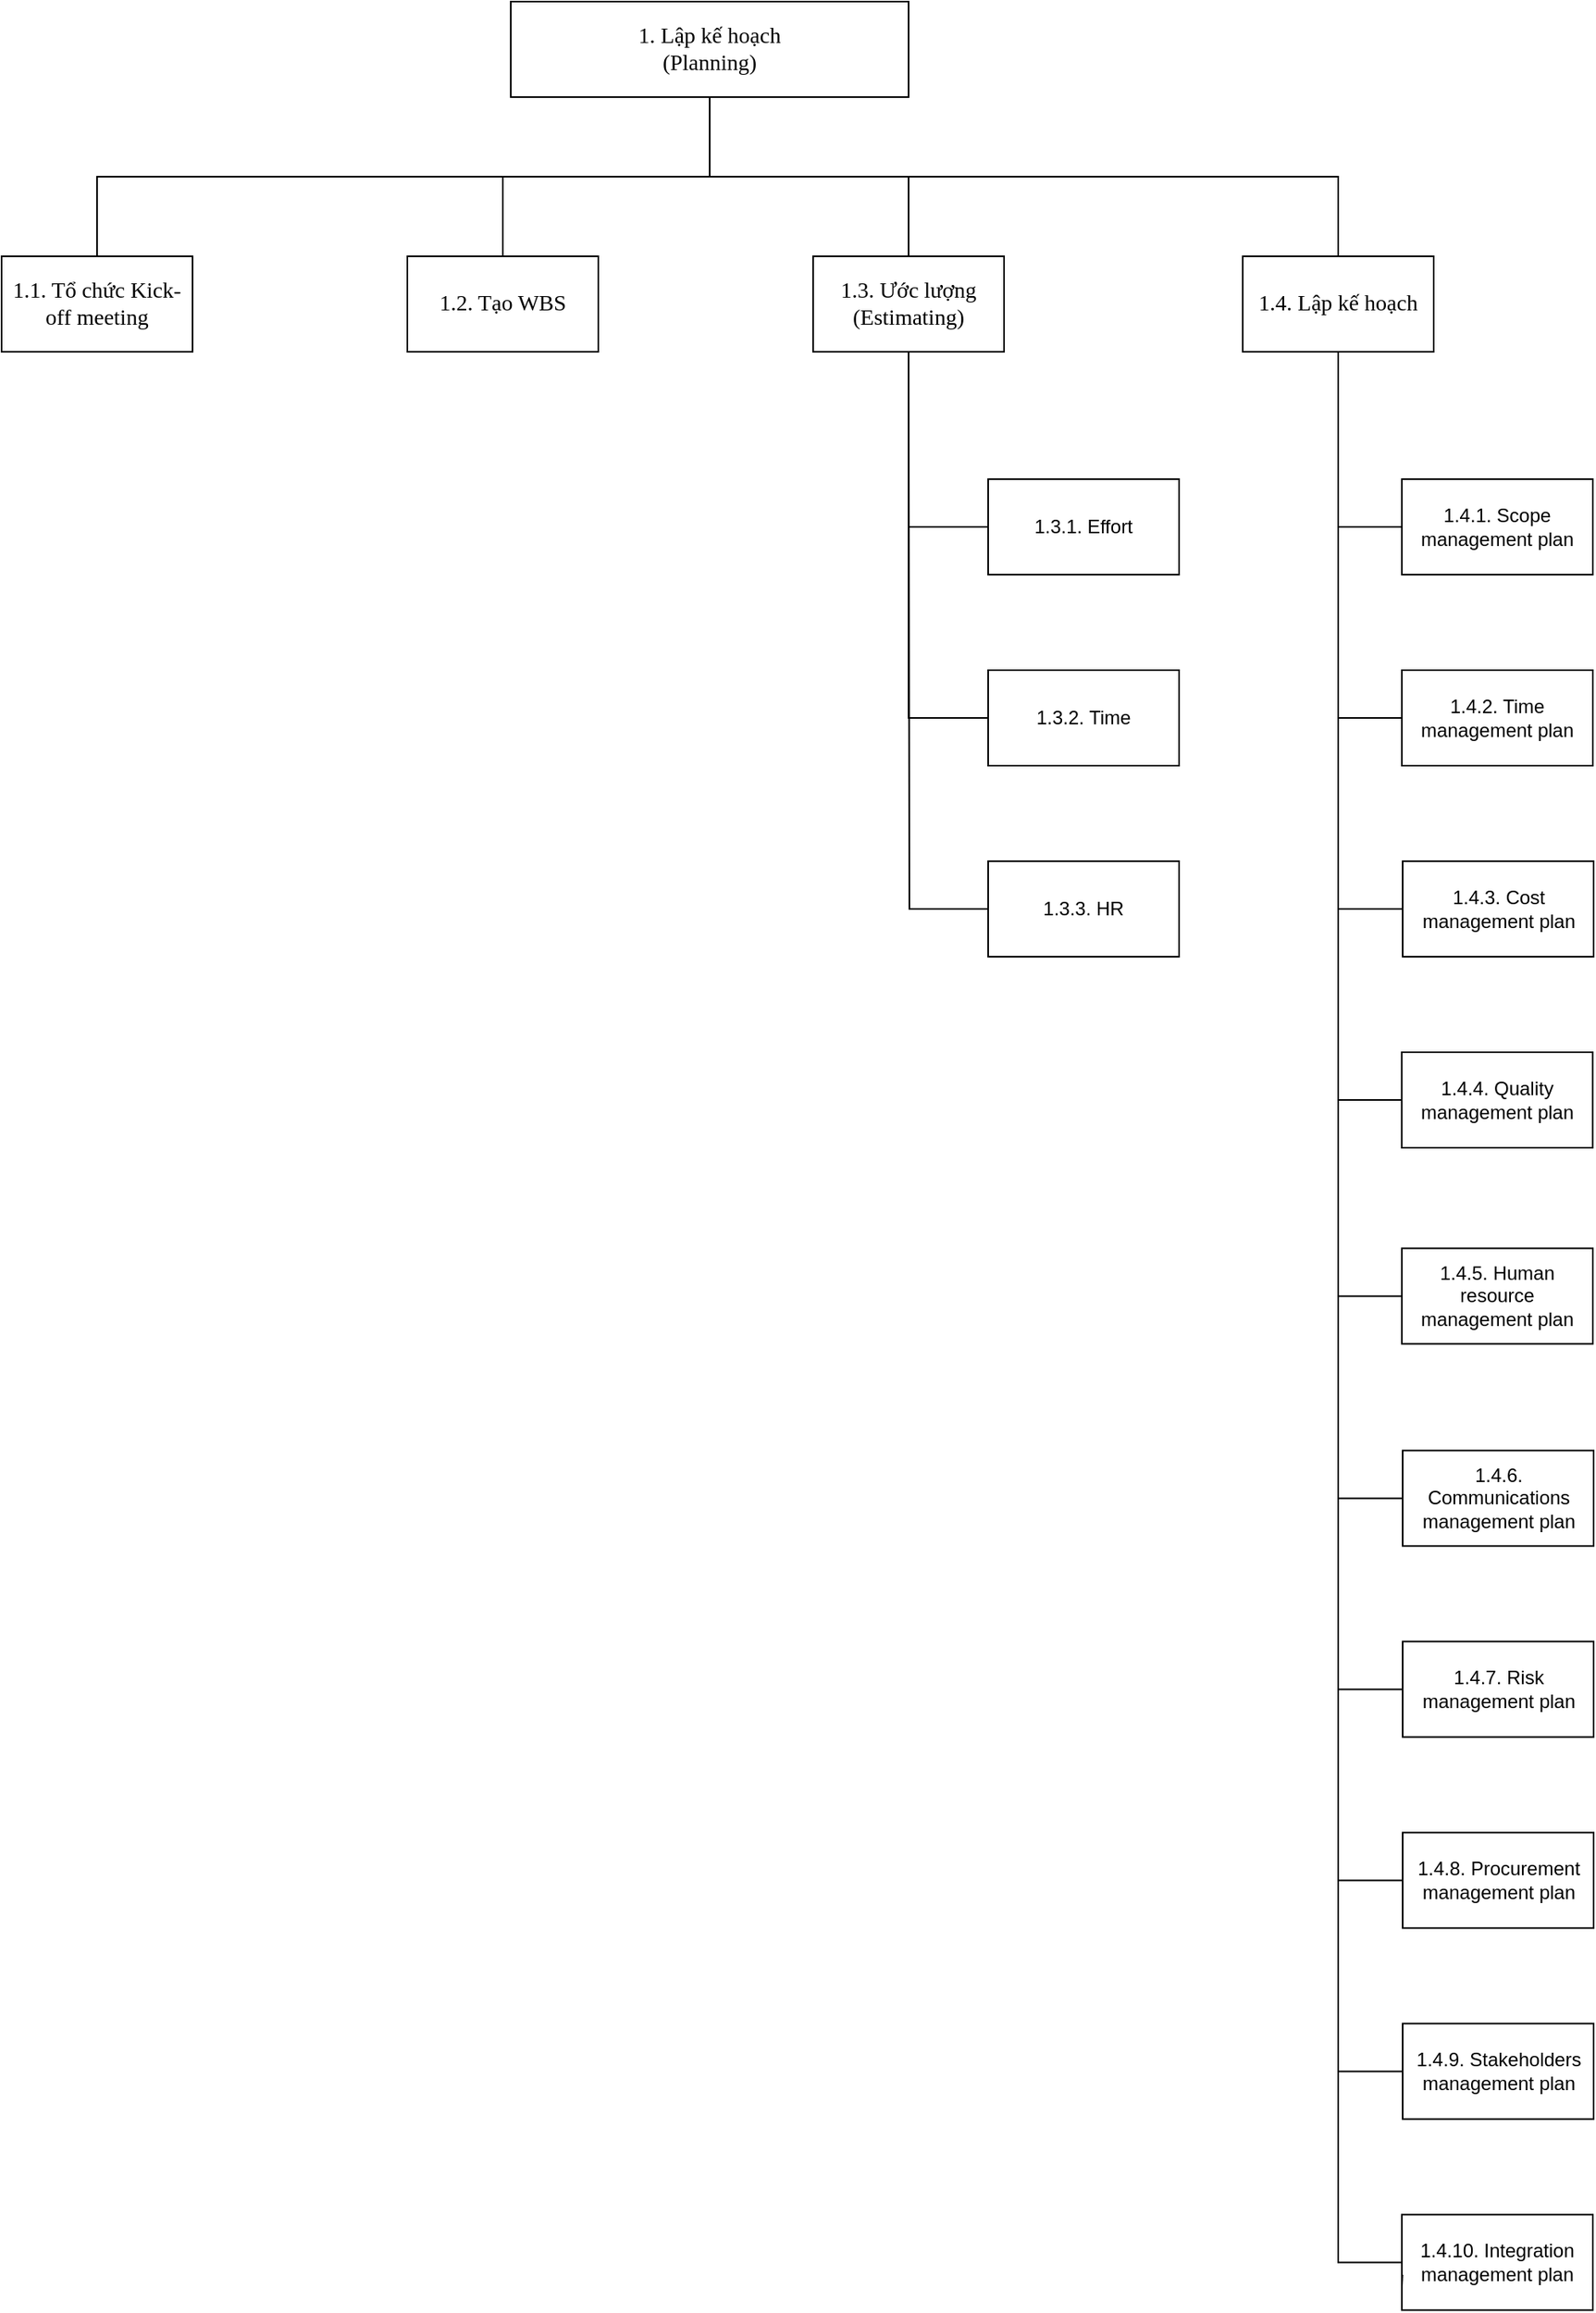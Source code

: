<mxfile pages="6" version="11.2.5" type="device"><diagram id="qLF1QuiDFrNxAsDRnz54" name="Planning"><mxGraphModel dx="912" dy="845" grid="1" gridSize="10" guides="1" tooltips="1" connect="1" arrows="1" fold="1" page="1" pageScale="1" pageWidth="850" pageHeight="1100" math="0" shadow="0"><root><mxCell id="oYDHtZGzKQNLlmRoTro6-0"/><mxCell id="oYDHtZGzKQNLlmRoTro6-1" parent="oYDHtZGzKQNLlmRoTro6-0"/><mxCell id="CCpQtt9MpOWKlbF9FpYq-0" value="1. Lập kế hoạch&lt;br style=&quot;font-size: 14px&quot;&gt;(Planning)" style="rounded=0;whiteSpace=wrap;html=1;fontFamily=Times New Roman;fontSize=14;fontStyle=0;fontColor=#000000;" parent="oYDHtZGzKQNLlmRoTro6-1" vertex="1"><mxGeometry x="730" y="180" width="250" height="60" as="geometry"/></mxCell><mxCell id="RV5XdJfOr2_yUbEGoL75-4" style="edgeStyle=orthogonalEdgeStyle;rounded=0;orthogonalLoop=1;jettySize=auto;html=1;exitX=0.5;exitY=0;exitDx=0;exitDy=0;entryX=0.5;entryY=1;entryDx=0;entryDy=0;endArrow=none;endFill=0;" parent="oYDHtZGzKQNLlmRoTro6-1" source="CCpQtt9MpOWKlbF9FpYq-2" target="CCpQtt9MpOWKlbF9FpYq-0" edge="1"><mxGeometry relative="1" as="geometry"/></mxCell><mxCell id="CCpQtt9MpOWKlbF9FpYq-2" value="1.1. Tổ chức Kick-off meeting" style="rounded=0;whiteSpace=wrap;html=1;fontFamily=Times New Roman;fontSize=14;fontStyle=0;fontColor=#000000;" parent="oYDHtZGzKQNLlmRoTro6-1" vertex="1"><mxGeometry x="410" y="340" width="120" height="60" as="geometry"/></mxCell><mxCell id="RV5XdJfOr2_yUbEGoL75-2" style="edgeStyle=orthogonalEdgeStyle;rounded=0;orthogonalLoop=1;jettySize=auto;html=1;exitX=0.5;exitY=0;exitDx=0;exitDy=0;endArrow=none;endFill=0;entryX=0.5;entryY=1;entryDx=0;entryDy=0;" parent="oYDHtZGzKQNLlmRoTro6-1" source="CCpQtt9MpOWKlbF9FpYq-3" target="CCpQtt9MpOWKlbF9FpYq-0" edge="1"><mxGeometry relative="1" as="geometry"><mxPoint x="870" y="250" as="targetPoint"/></mxGeometry></mxCell><mxCell id="CCpQtt9MpOWKlbF9FpYq-3" value="1.3. Ước lượng&lt;br&gt;(Estimating)" style="rounded=0;whiteSpace=wrap;html=1;fontFamily=Times New Roman;fontSize=14;fontStyle=0;fontColor=#000000;" parent="oYDHtZGzKQNLlmRoTro6-1" vertex="1"><mxGeometry x="920" y="340" width="120" height="60" as="geometry"/></mxCell><mxCell id="RV5XdJfOr2_yUbEGoL75-1" style="edgeStyle=orthogonalEdgeStyle;rounded=0;orthogonalLoop=1;jettySize=auto;html=1;exitX=0.5;exitY=0;exitDx=0;exitDy=0;entryX=0.5;entryY=1;entryDx=0;entryDy=0;endArrow=none;endFill=0;" parent="oYDHtZGzKQNLlmRoTro6-1" source="CCpQtt9MpOWKlbF9FpYq-5" target="CCpQtt9MpOWKlbF9FpYq-0" edge="1"><mxGeometry relative="1" as="geometry"/></mxCell><mxCell id="CCpQtt9MpOWKlbF9FpYq-5" value="1.2. Tạo WBS" style="rounded=0;whiteSpace=wrap;html=1;fontFamily=Times New Roman;fontSize=14;fontStyle=0;fontColor=#000000;" parent="oYDHtZGzKQNLlmRoTro6-1" vertex="1"><mxGeometry x="665" y="340" width="120" height="60" as="geometry"/></mxCell><mxCell id="1AT9oeAcHasqu8qkLDAm-2" style="edgeStyle=orthogonalEdgeStyle;rounded=0;orthogonalLoop=1;jettySize=auto;html=1;exitX=0;exitY=0.5;exitDx=0;exitDy=0;entryX=0.5;entryY=1;entryDx=0;entryDy=0;endArrow=none;endFill=0;" parent="oYDHtZGzKQNLlmRoTro6-1" source="1AT9oeAcHasqu8qkLDAm-1" target="CCpQtt9MpOWKlbF9FpYq-3" edge="1"><mxGeometry relative="1" as="geometry"/></mxCell><mxCell id="1AT9oeAcHasqu8qkLDAm-1" value="1.3.1. Effort" style="rounded=0;whiteSpace=wrap;html=1;" parent="oYDHtZGzKQNLlmRoTro6-1" vertex="1"><mxGeometry x="1030" y="480" width="120" height="60" as="geometry"/></mxCell><mxCell id="BeDQbUPC5FfvkG8FVH91-1" style="edgeStyle=orthogonalEdgeStyle;rounded=0;orthogonalLoop=1;jettySize=auto;html=1;exitX=0;exitY=0.5;exitDx=0;exitDy=0;entryX=0.5;entryY=1;entryDx=0;entryDy=0;endArrow=none;endFill=0;" parent="oYDHtZGzKQNLlmRoTro6-1" source="1AT9oeAcHasqu8qkLDAm-3" target="CCpQtt9MpOWKlbF9FpYq-3" edge="1"><mxGeometry relative="1" as="geometry"/></mxCell><mxCell id="1AT9oeAcHasqu8qkLDAm-3" value="1.3.2. Time" style="rounded=0;whiteSpace=wrap;html=1;" parent="oYDHtZGzKQNLlmRoTro6-1" vertex="1"><mxGeometry x="1030" y="600" width="120" height="60" as="geometry"/></mxCell><mxCell id="BeDQbUPC5FfvkG8FVH91-2" style="edgeStyle=orthogonalEdgeStyle;rounded=0;orthogonalLoop=1;jettySize=auto;html=1;exitX=0;exitY=0.5;exitDx=0;exitDy=0;endArrow=none;endFill=0;" parent="oYDHtZGzKQNLlmRoTro6-1" source="BeDQbUPC5FfvkG8FVH91-0" edge="1"><mxGeometry relative="1" as="geometry"><mxPoint x="980" y="400" as="targetPoint"/></mxGeometry></mxCell><mxCell id="BeDQbUPC5FfvkG8FVH91-0" value="1.3.3. HR" style="rounded=0;whiteSpace=wrap;html=1;" parent="oYDHtZGzKQNLlmRoTro6-1" vertex="1"><mxGeometry x="1030" y="720" width="120" height="60" as="geometry"/></mxCell><mxCell id="RV5XdJfOr2_yUbEGoL75-3" style="edgeStyle=orthogonalEdgeStyle;rounded=0;orthogonalLoop=1;jettySize=auto;html=1;exitX=0.5;exitY=0;exitDx=0;exitDy=0;entryX=0.5;entryY=1;entryDx=0;entryDy=0;endArrow=none;endFill=0;" parent="oYDHtZGzKQNLlmRoTro6-1" source="GMhvU3qLjwXbiaTq-upY-0" target="CCpQtt9MpOWKlbF9FpYq-0" edge="1"><mxGeometry relative="1" as="geometry"/></mxCell><mxCell id="GMhvU3qLjwXbiaTq-upY-0" value="1.4. Lập kế hoạch" style="rounded=0;whiteSpace=wrap;html=1;fontFamily=Times New Roman;fontSize=14;fontStyle=0;fontColor=#000000;" parent="oYDHtZGzKQNLlmRoTro6-1" vertex="1"><mxGeometry x="1190" y="340" width="120" height="60" as="geometry"/></mxCell><mxCell id="GxhGzllYk1gaCziDpBNc-12" style="edgeStyle=orthogonalEdgeStyle;rounded=0;orthogonalLoop=1;jettySize=auto;html=1;exitX=0;exitY=0.5;exitDx=0;exitDy=0;endArrow=none;endFill=0;entryX=0.5;entryY=1;entryDx=0;entryDy=0;" parent="oYDHtZGzKQNLlmRoTro6-1" source="GxhGzllYk1gaCziDpBNc-0" target="GMhvU3qLjwXbiaTq-upY-0" edge="1"><mxGeometry relative="1" as="geometry"><mxPoint x="1190" y="558.4" as="targetPoint"/></mxGeometry></mxCell><mxCell id="GxhGzllYk1gaCziDpBNc-0" value="1.4.5. Human resource management plan" style="rounded=0;whiteSpace=wrap;html=1;" parent="oYDHtZGzKQNLlmRoTro6-1" vertex="1"><mxGeometry x="1290" y="963.2" width="120" height="60" as="geometry"/></mxCell><mxCell id="GxhGzllYk1gaCziDpBNc-11" style="edgeStyle=orthogonalEdgeStyle;rounded=0;orthogonalLoop=1;jettySize=auto;html=1;exitX=0;exitY=0.5;exitDx=0;exitDy=0;entryX=0.5;entryY=1;entryDx=0;entryDy=0;endArrow=none;endFill=0;" parent="oYDHtZGzKQNLlmRoTro6-1" source="GxhGzllYk1gaCziDpBNc-1" target="GMhvU3qLjwXbiaTq-upY-0" edge="1"><mxGeometry relative="1" as="geometry"/></mxCell><mxCell id="GxhGzllYk1gaCziDpBNc-1" value="1.4.4. Quality management plan" style="rounded=0;whiteSpace=wrap;html=1;" parent="oYDHtZGzKQNLlmRoTro6-1" vertex="1"><mxGeometry x="1289.9" y="840" width="120" height="60" as="geometry"/></mxCell><mxCell id="GxhGzllYk1gaCziDpBNc-10" style="edgeStyle=orthogonalEdgeStyle;rounded=0;orthogonalLoop=1;jettySize=auto;html=1;exitX=0;exitY=0.5;exitDx=0;exitDy=0;entryX=0.5;entryY=1;entryDx=0;entryDy=0;endArrow=none;endFill=0;" parent="oYDHtZGzKQNLlmRoTro6-1" source="GxhGzllYk1gaCziDpBNc-2" target="GMhvU3qLjwXbiaTq-upY-0" edge="1"><mxGeometry relative="1" as="geometry"/></mxCell><mxCell id="GxhGzllYk1gaCziDpBNc-2" value="1.4.3. Cost management plan" style="rounded=0;whiteSpace=wrap;html=1;" parent="oYDHtZGzKQNLlmRoTro6-1" vertex="1"><mxGeometry x="1290.5" y="720" width="120" height="60" as="geometry"/></mxCell><mxCell id="GxhGzllYk1gaCziDpBNc-7" style="edgeStyle=orthogonalEdgeStyle;rounded=0;orthogonalLoop=1;jettySize=auto;html=1;exitX=0;exitY=0.5;exitDx=0;exitDy=0;entryX=0.5;entryY=1;entryDx=0;entryDy=0;endArrow=none;endFill=0;" parent="oYDHtZGzKQNLlmRoTro6-1" source="GxhGzllYk1gaCziDpBNc-3" target="GMhvU3qLjwXbiaTq-upY-0" edge="1"><mxGeometry relative="1" as="geometry"/></mxCell><mxCell id="GxhGzllYk1gaCziDpBNc-3" value="1.4.1. Scope management plan" style="rounded=0;whiteSpace=wrap;html=1;" parent="oYDHtZGzKQNLlmRoTro6-1" vertex="1"><mxGeometry x="1290" y="480" width="120" height="60" as="geometry"/></mxCell><mxCell id="GxhGzllYk1gaCziDpBNc-8" style="edgeStyle=orthogonalEdgeStyle;rounded=0;orthogonalLoop=1;jettySize=auto;html=1;exitX=0;exitY=0.5;exitDx=0;exitDy=0;endArrow=none;endFill=0;entryX=0.5;entryY=1;entryDx=0;entryDy=0;" parent="oYDHtZGzKQNLlmRoTro6-1" source="GxhGzllYk1gaCziDpBNc-4" target="GMhvU3qLjwXbiaTq-upY-0" edge="1"><mxGeometry relative="1" as="geometry"><mxPoint x="1260" y="410" as="targetPoint"/></mxGeometry></mxCell><mxCell id="GxhGzllYk1gaCziDpBNc-4" value="1.4.2. Time management plan" style="rounded=0;whiteSpace=wrap;html=1;" parent="oYDHtZGzKQNLlmRoTro6-1" vertex="1"><mxGeometry x="1290" y="600" width="120" height="60" as="geometry"/></mxCell><mxCell id="GxhGzllYk1gaCziDpBNc-13" style="edgeStyle=orthogonalEdgeStyle;rounded=0;orthogonalLoop=1;jettySize=auto;html=1;exitX=0;exitY=0.5;exitDx=0;exitDy=0;entryX=0.5;entryY=1;entryDx=0;entryDy=0;endArrow=none;endFill=0;" parent="oYDHtZGzKQNLlmRoTro6-1" source="GxhGzllYk1gaCziDpBNc-6" target="GMhvU3qLjwXbiaTq-upY-0" edge="1"><mxGeometry relative="1" as="geometry"/></mxCell><mxCell id="GxhGzllYk1gaCziDpBNc-6" value="1.4.6. Communications management plan" style="rounded=0;whiteSpace=wrap;html=1;" parent="oYDHtZGzKQNLlmRoTro6-1" vertex="1"><mxGeometry x="1290.5" y="1090.2" width="120" height="60" as="geometry"/></mxCell><mxCell id="GxhGzllYk1gaCziDpBNc-20" style="edgeStyle=orthogonalEdgeStyle;rounded=0;orthogonalLoop=1;jettySize=auto;html=1;exitX=0;exitY=0.5;exitDx=0;exitDy=0;entryX=0.5;entryY=1;entryDx=0;entryDy=0;endArrow=none;endFill=0;" parent="oYDHtZGzKQNLlmRoTro6-1" source="GxhGzllYk1gaCziDpBNc-14" target="GMhvU3qLjwXbiaTq-upY-0" edge="1"><mxGeometry relative="1" as="geometry"/></mxCell><mxCell id="GxhGzllYk1gaCziDpBNc-14" value="1.4.8. Procurement management plan&lt;br&gt;" style="rounded=0;whiteSpace=wrap;html=1;" parent="oYDHtZGzKQNLlmRoTro6-1" vertex="1"><mxGeometry x="1290.5" y="1330.2" width="120" height="60" as="geometry"/></mxCell><mxCell id="GxhGzllYk1gaCziDpBNc-21" style="edgeStyle=orthogonalEdgeStyle;rounded=0;orthogonalLoop=1;jettySize=auto;html=1;exitX=0;exitY=0.5;exitDx=0;exitDy=0;endArrow=none;endFill=0;entryX=0.5;entryY=1;entryDx=0;entryDy=0;" parent="oYDHtZGzKQNLlmRoTro6-1" source="GxhGzllYk1gaCziDpBNc-15" target="GMhvU3qLjwXbiaTq-upY-0" edge="1"><mxGeometry relative="1" as="geometry"><mxPoint x="1210" y="420" as="targetPoint"/></mxGeometry></mxCell><mxCell id="GxhGzllYk1gaCziDpBNc-15" value="1.4.7. Risk management plan" style="rounded=0;whiteSpace=wrap;html=1;" parent="oYDHtZGzKQNLlmRoTro6-1" vertex="1"><mxGeometry x="1290.5" y="1210.2" width="120" height="60" as="geometry"/></mxCell><mxCell id="GxhGzllYk1gaCziDpBNc-19" style="edgeStyle=orthogonalEdgeStyle;rounded=0;orthogonalLoop=1;jettySize=auto;html=1;exitX=0;exitY=0.5;exitDx=0;exitDy=0;endArrow=none;endFill=0;" parent="oYDHtZGzKQNLlmRoTro6-1" source="GxhGzllYk1gaCziDpBNc-16" target="GMhvU3qLjwXbiaTq-upY-0" edge="1"><mxGeometry relative="1" as="geometry"/></mxCell><mxCell id="GxhGzllYk1gaCziDpBNc-16" value="1.4.10. Integration management plan" style="rounded=0;whiteSpace=wrap;html=1;" parent="oYDHtZGzKQNLlmRoTro6-1" vertex="1"><mxGeometry x="1290" y="1570.2" width="120" height="60" as="geometry"/></mxCell><mxCell id="GxhGzllYk1gaCziDpBNc-22" style="edgeStyle=orthogonalEdgeStyle;rounded=0;orthogonalLoop=1;jettySize=auto;html=1;exitX=0;exitY=0.5;exitDx=0;exitDy=0;endArrow=none;endFill=0;entryX=0.5;entryY=1;entryDx=0;entryDy=0;" parent="oYDHtZGzKQNLlmRoTro6-1" source="GxhGzllYk1gaCziDpBNc-17" target="GMhvU3qLjwXbiaTq-upY-0" edge="1"><mxGeometry relative="1" as="geometry"><mxPoint x="1220" y="447.6" as="targetPoint"/></mxGeometry></mxCell><mxCell id="GxhGzllYk1gaCziDpBNc-17" value="1.4.9. Stakeholders management plan" style="rounded=0;whiteSpace=wrap;html=1;" parent="oYDHtZGzKQNLlmRoTro6-1" vertex="1"><mxGeometry x="1290.5" y="1450.2" width="120" height="60" as="geometry"/></mxCell><mxCell id="GxhGzllYk1gaCziDpBNc-18" style="edgeStyle=orthogonalEdgeStyle;rounded=0;orthogonalLoop=1;jettySize=auto;html=1;exitX=0;exitY=0.75;exitDx=0;exitDy=0;entryX=0.003;entryY=0.63;entryDx=0;entryDy=0;entryPerimeter=0;endArrow=none;endFill=0;" parent="oYDHtZGzKQNLlmRoTro6-1" source="GxhGzllYk1gaCziDpBNc-16" target="GxhGzllYk1gaCziDpBNc-16" edge="1"><mxGeometry relative="1" as="geometry"/></mxCell></root></mxGraphModel></diagram><diagram id="RabVYRxnUHnKU42lM4ks" name="Requirment Specification"><mxGraphModel dx="2566" dy="2014" grid="1" gridSize="10" guides="1" tooltips="1" connect="1" arrows="1" fold="1" page="1" pageScale="1" pageWidth="827" pageHeight="1169" math="0" shadow="0"><root><mxCell id="0"/><mxCell id="1" parent="0"/><mxCell id="mZb4_BIa616QqneFcdw_-19" value="2. Phân tích và đặc tả yêu cầu&lt;br style=&quot;font-size: 14px&quot;&gt;(Requirement Analysis and Specification)" style="rounded=0;whiteSpace=wrap;html=1;fontFamily=Times New Roman;fontSize=14;fontStyle=0;fontColor=#000000;" parent="1" vertex="1"><mxGeometry x="-1260" y="-30" width="160" height="70" as="geometry"/></mxCell><mxCell id="MJfeqrJhoUZukZyg6Q-2-7" style="edgeStyle=orthogonalEdgeStyle;rounded=0;orthogonalLoop=1;jettySize=auto;html=1;exitX=0.5;exitY=0;exitDx=0;exitDy=0;entryX=0.5;entryY=1;entryDx=0;entryDy=0;endArrow=none;endFill=0;" parent="1" source="mZb4_BIa616QqneFcdw_-38" target="mZb4_BIa616QqneFcdw_-19" edge="1"><mxGeometry relative="1" as="geometry"/></mxCell><mxCell id="mZb4_BIa616QqneFcdw_-38" value="2.1. Phân tích yêu cầu chức năng&lt;br style=&quot;font-size: 14px&quot;&gt;(Functional requirements)" style="rounded=0;whiteSpace=wrap;html=1;fontFamily=Times New Roman;fontSize=14;fontStyle=0;fontColor=#000000;" parent="1" vertex="1"><mxGeometry x="-1499" y="120" width="120" height="71" as="geometry"/></mxCell><mxCell id="f0xUyLFsyMRhN_Gzpf67-2" style="edgeStyle=orthogonalEdgeStyle;rounded=0;orthogonalLoop=1;jettySize=auto;html=1;exitX=0.5;exitY=0;exitDx=0;exitDy=0;entryX=0.5;entryY=1;entryDx=0;entryDy=0;endArrow=none;endFill=0;" parent="1" source="mZb4_BIa616QqneFcdw_-40" target="mZb4_BIa616QqneFcdw_-19" edge="1"><mxGeometry relative="1" as="geometry"/></mxCell><mxCell id="mZb4_BIa616QqneFcdw_-40" value="2.2 Phân tích yêu cầu phi chức năng&lt;br style=&quot;font-size: 14px&quot;&gt;(Non-functional requirements)" style="rounded=0;whiteSpace=wrap;html=1;fontFamily=Times New Roman;fontSize=14;fontStyle=0;fontColor=#000000;" parent="1" vertex="1"><mxGeometry x="-990" y="120" width="120" height="71" as="geometry"/></mxCell><mxCell id="oFwC5Y8arKEjYg-6KT-w-1" style="edgeStyle=orthogonalEdgeStyle;rounded=0;orthogonalLoop=1;jettySize=auto;html=1;exitX=0;exitY=0.5;exitDx=0;exitDy=0;entryX=0.5;entryY=1;entryDx=0;entryDy=0;endArrow=none;endFill=0;" parent="1" source="LTEcLkk2oriwNKPZCG5J-5" target="mZb4_BIa616QqneFcdw_-38" edge="1"><mxGeometry relative="1" as="geometry"/></mxCell><mxCell id="LTEcLkk2oriwNKPZCG5J-5" value="2.1.1.&amp;nbsp; Phân tích theo tác nhân: Sinh viên" style="rounded=0;whiteSpace=wrap;html=1;fontFamily=Times New Roman;fontSize=14;fontStyle=0;fontColor=#000000;" parent="1" vertex="1"><mxGeometry x="-1406.1" y="360.5" width="120" height="60" as="geometry"/></mxCell><mxCell id="oFwC5Y8arKEjYg-6KT-w-2" style="edgeStyle=orthogonalEdgeStyle;rounded=0;orthogonalLoop=1;jettySize=auto;html=1;exitX=0;exitY=0.5;exitDx=0;exitDy=0;entryX=0.5;entryY=1;entryDx=0;entryDy=0;endArrow=none;endFill=0;" parent="1" source="LTEcLkk2oriwNKPZCG5J-6" target="mZb4_BIa616QqneFcdw_-38" edge="1"><mxGeometry relative="1" as="geometry"/></mxCell><mxCell id="x0YwDZ2UPmgc2j9knCkU-2" style="edgeStyle=orthogonalEdgeStyle;rounded=0;orthogonalLoop=1;jettySize=auto;html=1;exitX=1;exitY=0.5;exitDx=0;exitDy=0;entryX=0;entryY=0.5;entryDx=0;entryDy=0;endArrow=none;endFill=0;fontFamily=Times New Roman;fontSize=13;" parent="1" source="LTEcLkk2oriwNKPZCG5J-6" target="LTEcLkk2oriwNKPZCG5J-29" edge="1"><mxGeometry relative="1" as="geometry"/></mxCell><mxCell id="x0YwDZ2UPmgc2j9knCkU-4" style="edgeStyle=orthogonalEdgeStyle;rounded=0;orthogonalLoop=1;jettySize=auto;html=1;exitX=1;exitY=0.5;exitDx=0;exitDy=0;entryX=0;entryY=0.5;entryDx=0;entryDy=0;endArrow=none;endFill=0;fontFamily=Times New Roman;fontSize=13;" parent="1" source="LTEcLkk2oriwNKPZCG5J-6" target="LTEcLkk2oriwNKPZCG5J-44" edge="1"><mxGeometry relative="1" as="geometry"/></mxCell><mxCell id="Aw-G99qjSGVSrfeMQ_tx-1" style="edgeStyle=orthogonalEdgeStyle;rounded=0;orthogonalLoop=1;jettySize=auto;html=1;exitX=1;exitY=0.5;exitDx=0;exitDy=0;entryX=0;entryY=0.5;entryDx=0;entryDy=0;endArrow=none;endFill=0;" parent="1" source="LTEcLkk2oriwNKPZCG5J-6" target="LTEcLkk2oriwNKPZCG5J-28" edge="1"><mxGeometry relative="1" as="geometry"/></mxCell><mxCell id="LTEcLkk2oriwNKPZCG5J-6" value="2.1.2. Phân tích theo tác nhân: Nhân viên thư viện" style="rounded=0;whiteSpace=wrap;html=1;fontFamily=Times New Roman;fontSize=14;fontStyle=0;fontColor=#000000;" parent="1" vertex="1"><mxGeometry x="-1406.1" y="937.882" width="120" height="60" as="geometry"/></mxCell><mxCell id="oFwC5Y8arKEjYg-6KT-w-8" style="edgeStyle=orthogonalEdgeStyle;rounded=0;orthogonalLoop=1;jettySize=auto;html=1;exitX=0;exitY=0.5;exitDx=0;exitDy=0;entryX=0.5;entryY=1;entryDx=0;entryDy=0;endArrow=none;endFill=0;" parent="1" source="LTEcLkk2oriwNKPZCG5J-8" target="mZb4_BIa616QqneFcdw_-38" edge="1"><mxGeometry relative="1" as="geometry"/></mxCell><mxCell id="LTEcLkk2oriwNKPZCG5J-8" value="2.1.3. Phân tích theo tác nhân: Quản lý thư viện" style="rounded=0;whiteSpace=wrap;html=1;fontFamily=Times New Roman;fontSize=14;fontStyle=0;fontColor=#000000;" parent="1" vertex="1"><mxGeometry x="-1406.6" y="1447.382" width="120" height="60" as="geometry"/></mxCell><mxCell id="2sElx0ZGGLBENHQu6jbl-1" style="edgeStyle=orthogonalEdgeStyle;rounded=0;orthogonalLoop=1;jettySize=auto;html=1;exitX=0;exitY=0.5;exitDx=0;exitDy=0;entryX=1;entryY=0.5;entryDx=0;entryDy=0;endArrow=none;endFill=0;fontFamily=Times New Roman;fontSize=13;" parent="1" source="LTEcLkk2oriwNKPZCG5J-10" target="LTEcLkk2oriwNKPZCG5J-5" edge="1"><mxGeometry relative="1" as="geometry"/></mxCell><mxCell id="LTEcLkk2oriwNKPZCG5J-10" value="Đăng nhập vào hệ thống" style="rounded=0;whiteSpace=wrap;html=1;fontFamily=Times New Roman;fontSize=14;fontStyle=0;fontColor=#000000;" parent="1" vertex="1"><mxGeometry x="-1201.1" y="120" width="120" height="60" as="geometry"/></mxCell><mxCell id="2sElx0ZGGLBENHQu6jbl-2" style="edgeStyle=orthogonalEdgeStyle;rounded=0;orthogonalLoop=1;jettySize=auto;html=1;exitX=0;exitY=0.5;exitDx=0;exitDy=0;entryX=1;entryY=0.5;entryDx=0;entryDy=0;endArrow=none;endFill=0;fontFamily=Times New Roman;fontSize=13;" parent="1" source="LTEcLkk2oriwNKPZCG5J-12" target="LTEcLkk2oriwNKPZCG5J-5" edge="1"><mxGeometry relative="1" as="geometry"/></mxCell><mxCell id="LTEcLkk2oriwNKPZCG5J-12" value="&lt;span style=&quot;font-size: 14px;&quot;&gt;Tra cứu sách cần mượn theo tên sách&lt;/span&gt;" style="rounded=0;whiteSpace=wrap;html=1;fontFamily=Times New Roman;fontSize=14;fontStyle=0;fontColor=#000000;" parent="1" vertex="1"><mxGeometry x="-1201.1" y="220.5" width="120" height="60" as="geometry"/></mxCell><mxCell id="2sElx0ZGGLBENHQu6jbl-3" style="edgeStyle=orthogonalEdgeStyle;rounded=0;orthogonalLoop=1;jettySize=auto;html=1;exitX=0;exitY=0.5;exitDx=0;exitDy=0;entryX=1;entryY=0.5;entryDx=0;entryDy=0;endArrow=none;endFill=0;fontFamily=Times New Roman;fontSize=13;" parent="1" source="LTEcLkk2oriwNKPZCG5J-17" target="LTEcLkk2oriwNKPZCG5J-5" edge="1"><mxGeometry relative="1" as="geometry"/></mxCell><mxCell id="LTEcLkk2oriwNKPZCG5J-17" value="&lt;span style=&quot;font-size: 14px;&quot;&gt;Gia hạn thời hạn trả sảch&lt;/span&gt;" style="rounded=0;whiteSpace=wrap;html=1;fontFamily=Times New Roman;fontSize=14;fontStyle=0;fontColor=#000000;" parent="1" vertex="1"><mxGeometry x="-1201.1" y="315" width="120" height="60" as="geometry"/></mxCell><mxCell id="2sElx0ZGGLBENHQu6jbl-4" style="edgeStyle=orthogonalEdgeStyle;rounded=0;orthogonalLoop=1;jettySize=auto;html=1;exitX=0;exitY=0.5;exitDx=0;exitDy=0;endArrow=none;endFill=0;fontFamily=Times New Roman;fontSize=13;entryX=1;entryY=0.5;entryDx=0;entryDy=0;" parent="1" source="LTEcLkk2oriwNKPZCG5J-21" target="LTEcLkk2oriwNKPZCG5J-5" edge="1"><mxGeometry relative="1" as="geometry"><mxPoint x="-1300" y="490" as="targetPoint"/></mxGeometry></mxCell><mxCell id="LTEcLkk2oriwNKPZCG5J-21" value="&lt;span style=&quot;white-space: normal; font-size: 14px;&quot;&gt;Xem danh sách thông tin sách đã/đang mượn&lt;/span&gt;" style="rounded=0;whiteSpace=wrap;html=1;fontFamily=Times New Roman;fontSize=14;fontStyle=0;fontColor=#000000;" parent="1" vertex="1"><mxGeometry x="-1201.1" y="408" width="120" height="60" as="geometry"/></mxCell><mxCell id="2sElx0ZGGLBENHQu6jbl-5" style="edgeStyle=orthogonalEdgeStyle;rounded=0;orthogonalLoop=1;jettySize=auto;html=1;exitX=0;exitY=0.5;exitDx=0;exitDy=0;entryX=1;entryY=0.5;entryDx=0;entryDy=0;endArrow=none;endFill=0;fontFamily=Times New Roman;fontSize=13;" parent="1" source="LTEcLkk2oriwNKPZCG5J-22" target="LTEcLkk2oriwNKPZCG5J-5" edge="1"><mxGeometry relative="1" as="geometry"/></mxCell><mxCell id="LTEcLkk2oriwNKPZCG5J-22" value="&lt;span style=&quot;font-size: 14px;&quot;&gt;Gửi phản hồi về hệ thống&lt;/span&gt;" style="rounded=0;whiteSpace=wrap;html=1;fontFamily=Times New Roman;fontSize=14;fontStyle=0;fontColor=#000000;" parent="1" vertex="1"><mxGeometry x="-1201.1" y="501" width="120" height="60" as="geometry"/></mxCell><mxCell id="2sElx0ZGGLBENHQu6jbl-6" style="edgeStyle=orthogonalEdgeStyle;rounded=0;orthogonalLoop=1;jettySize=auto;html=1;exitX=0;exitY=0.5;exitDx=0;exitDy=0;entryX=1;entryY=0.5;entryDx=0;entryDy=0;endArrow=none;endFill=0;fontFamily=Times New Roman;fontSize=13;" parent="1" source="LTEcLkk2oriwNKPZCG5J-27" target="LTEcLkk2oriwNKPZCG5J-5" edge="1"><mxGeometry relative="1" as="geometry"/></mxCell><mxCell id="LTEcLkk2oriwNKPZCG5J-27" value="&lt;span style=&quot;font-size: 14px;&quot;&gt;Đăng ký mượn sách&lt;/span&gt;" style="rounded=0;whiteSpace=wrap;html=1;fontFamily=Times New Roman;fontSize=14;fontStyle=0;fontColor=#000000;" parent="1" vertex="1"><mxGeometry x="-1201.1" y="591" width="120" height="60" as="geometry"/></mxCell><mxCell id="LTEcLkk2oriwNKPZCG5J-28" value="&lt;span style=&quot;font-size: 14px;&quot;&gt;Cập nhật trạng thái của các yêu cầu mượn sách của sinh viện&lt;/span&gt;" style="rounded=0;whiteSpace=wrap;html=1;fontFamily=Times New Roman;fontSize=14;fontStyle=0;fontColor=#000000;" parent="1" vertex="1"><mxGeometry x="-1201" y="878" width="120" height="80" as="geometry"/></mxCell><mxCell id="LTEcLkk2oriwNKPZCG5J-29" value="&lt;span style=&quot;font-size: 14px;&quot;&gt;Tiếp nhận và gửi phản hồi cho sinh viên&lt;/span&gt;" style="rounded=0;whiteSpace=wrap;html=1;fontFamily=Times New Roman;fontSize=14;fontStyle=0;fontColor=#000000;" parent="1" vertex="1"><mxGeometry x="-1201.1" y="983.882" width="120" height="60" as="geometry"/></mxCell><mxCell id="x0YwDZ2UPmgc2j9knCkU-3" style="edgeStyle=orthogonalEdgeStyle;rounded=0;orthogonalLoop=1;jettySize=auto;html=1;exitX=0;exitY=0.5;exitDx=0;exitDy=0;entryX=1;entryY=0.5;entryDx=0;entryDy=0;endArrow=none;endFill=0;fontFamily=Times New Roman;fontSize=13;" parent="1" source="LTEcLkk2oriwNKPZCG5J-30" target="LTEcLkk2oriwNKPZCG5J-6" edge="1"><mxGeometry relative="1" as="geometry"/></mxCell><mxCell id="LTEcLkk2oriwNKPZCG5J-30" value="&lt;span style=&quot;font-size: 14px;&quot;&gt;Tra cứu theo mã sách&lt;/span&gt;" style="rounded=0;whiteSpace=wrap;html=1;fontFamily=Times New Roman;fontSize=14;fontStyle=0;fontColor=#000000;" parent="1" vertex="1"><mxGeometry x="-1201.1" y="1078.882" width="120" height="60" as="geometry"/></mxCell><mxCell id="x0YwDZ2UPmgc2j9knCkU-5" style="edgeStyle=orthogonalEdgeStyle;rounded=0;orthogonalLoop=1;jettySize=auto;html=1;exitX=0;exitY=0.5;exitDx=0;exitDy=0;entryX=1;entryY=0.5;entryDx=0;entryDy=0;endArrow=none;endFill=0;fontFamily=Times New Roman;fontSize=13;" parent="1" source="LTEcLkk2oriwNKPZCG5J-36" target="LTEcLkk2oriwNKPZCG5J-8" edge="1"><mxGeometry relative="1" as="geometry"/></mxCell><mxCell id="LTEcLkk2oriwNKPZCG5J-36" value="&lt;span style=&quot;font-size: 14px;&quot;&gt;Thống kế sinh viên trả sách muộn/chưa trả sách&lt;/span&gt;" style="rounded=0;whiteSpace=wrap;html=1;fontFamily=Times New Roman;fontSize=14;fontStyle=0;fontColor=#000000;" parent="1" vertex="1"><mxGeometry x="-1200.747" y="1508.882" width="120" height="60" as="geometry"/></mxCell><mxCell id="oFwC5Y8arKEjYg-6KT-w-12" style="edgeStyle=orthogonalEdgeStyle;rounded=0;orthogonalLoop=1;jettySize=auto;html=1;exitX=0;exitY=0.5;exitDx=0;exitDy=0;entryX=0.5;entryY=1;entryDx=0;entryDy=0;endArrow=none;endFill=0;" parent="1" source="mjAre6KGwV-15UFBtNMX-1" target="mZb4_BIa616QqneFcdw_-40" edge="1"><mxGeometry relative="1" as="geometry"><mxPoint x="-888" y="279" as="sourcePoint"/></mxGeometry></mxCell><mxCell id="oFwC5Y8arKEjYg-6KT-w-14" style="edgeStyle=orthogonalEdgeStyle;rounded=0;orthogonalLoop=1;jettySize=auto;html=1;exitX=0;exitY=0.5;exitDx=0;exitDy=0;entryX=0.5;entryY=1;entryDx=0;entryDy=0;endArrow=none;endFill=0;" parent="1" source="LTEcLkk2oriwNKPZCG5J-40" target="mZb4_BIa616QqneFcdw_-40" edge="1"><mxGeometry relative="1" as="geometry"/></mxCell><mxCell id="LTEcLkk2oriwNKPZCG5J-40" value="2.2.3. Reliability requirements" style="rounded=0;whiteSpace=wrap;html=1;fontFamily=Times New Roman;fontSize=14;fontStyle=0;fontColor=#000000;" parent="1" vertex="1"><mxGeometry x="-888" y="419" width="120" height="60" as="geometry"/></mxCell><mxCell id="oFwC5Y8arKEjYg-6KT-w-15" style="edgeStyle=orthogonalEdgeStyle;rounded=0;orthogonalLoop=1;jettySize=auto;html=1;exitX=0;exitY=0.5;exitDx=0;exitDy=0;entryX=0.5;entryY=1;entryDx=0;entryDy=0;endArrow=none;endFill=0;" parent="1" source="LTEcLkk2oriwNKPZCG5J-43" target="mZb4_BIa616QqneFcdw_-40" edge="1"><mxGeometry relative="1" as="geometry"/></mxCell><mxCell id="LTEcLkk2oriwNKPZCG5J-43" value="2.2.4. Reusability requirements" style="rounded=0;whiteSpace=wrap;html=1;fontFamily=Times New Roman;fontSize=14;fontStyle=0;fontColor=#000000;" parent="1" vertex="1"><mxGeometry x="-888" y="529" width="120" height="60" as="geometry"/></mxCell><mxCell id="LTEcLkk2oriwNKPZCG5J-44" value="Đăng nhập vào hệ thống" style="rounded=0;whiteSpace=wrap;html=1;fontFamily=Times New Roman;fontSize=14;fontStyle=0;fontColor=#000000;" parent="1" vertex="1"><mxGeometry x="-1201.1" y="798.882" width="120" height="60" as="geometry"/></mxCell><mxCell id="x0YwDZ2UPmgc2j9knCkU-6" style="edgeStyle=orthogonalEdgeStyle;rounded=0;orthogonalLoop=1;jettySize=auto;html=1;exitX=0;exitY=0.5;exitDx=0;exitDy=0;endArrow=none;endFill=0;fontFamily=Times New Roman;fontSize=13;entryX=1;entryY=0.5;entryDx=0;entryDy=0;" parent="1" source="LTEcLkk2oriwNKPZCG5J-46" target="LTEcLkk2oriwNKPZCG5J-8" edge="1"><mxGeometry relative="1" as="geometry"><mxPoint x="-1193.824" y="1460" as="targetPoint"/></mxGeometry></mxCell><mxCell id="LTEcLkk2oriwNKPZCG5J-46" value="Đăng nhập vào hệ thống" style="rounded=0;whiteSpace=wrap;html=1;fontFamily=Times New Roman;fontSize=14;fontStyle=0;fontColor=#000000;" parent="1" vertex="1"><mxGeometry x="-1200.747" y="1386.382" width="120" height="60" as="geometry"/></mxCell><mxCell id="oFwC5Y8arKEjYg-6KT-w-16" style="edgeStyle=orthogonalEdgeStyle;rounded=0;orthogonalLoop=1;jettySize=auto;html=1;exitX=0;exitY=0.5;exitDx=0;exitDy=0;endArrow=none;endFill=0;entryX=0.5;entryY=1;entryDx=0;entryDy=0;" parent="1" source="LTEcLkk2oriwNKPZCG5J-50" target="mZb4_BIa616QqneFcdw_-40" edge="1"><mxGeometry relative="1" as="geometry"><mxPoint x="-980" y="227.118" as="targetPoint"/></mxGeometry></mxCell><mxCell id="LTEcLkk2oriwNKPZCG5J-50" value="&lt;div style=&quot;text-align: left ; font-size: 14px&quot;&gt;&lt;span style=&quot;background-color: rgb(255 , 255 , 255) ; font-size: 14px&quot;&gt;2.2.5. Effficiency&amp;nbsp;&lt;/span&gt;&lt;/div&gt;requirements" style="rounded=0;whiteSpace=wrap;html=1;fontFamily=Times New Roman;fontSize=14;fontStyle=0;fontColor=#000000;" parent="1" vertex="1"><mxGeometry x="-888" y="629" width="120" height="60" as="geometry"/></mxCell><mxCell id="oFwC5Y8arKEjYg-6KT-w-17" style="edgeStyle=orthogonalEdgeStyle;rounded=0;orthogonalLoop=1;jettySize=auto;html=1;exitX=0;exitY=0.5;exitDx=0;exitDy=0;entryX=0.5;entryY=1;entryDx=0;entryDy=0;endArrow=none;endFill=0;" parent="1" source="LTEcLkk2oriwNKPZCG5J-54" target="mZb4_BIa616QqneFcdw_-40" edge="1"><mxGeometry relative="1" as="geometry"/></mxCell><mxCell id="LTEcLkk2oriwNKPZCG5J-54" value="&lt;div style=&quot;font-size: 14px&quot;&gt;&lt;/div&gt;2.2.6. Security requirements" style="rounded=0;whiteSpace=wrap;html=1;fontFamily=Times New Roman;fontSize=14;fontStyle=0;fontColor=#000000;align=center;" parent="1" vertex="1"><mxGeometry x="-887" y="739" width="120" height="60" as="geometry"/></mxCell><mxCell id="mjAre6KGwV-15UFBtNMX-1" value="2.2.2. Quality requirements" style="rounded=0;whiteSpace=wrap;html=1;fontFamily=Times New Roman;fontSize=14;fontStyle=0;fontColor=#000000;" vertex="1" parent="1"><mxGeometry x="-887" y="320" width="120" height="60" as="geometry"/></mxCell><mxCell id="mjAre6KGwV-15UFBtNMX-3" style="edgeStyle=orthogonalEdgeStyle;rounded=0;orthogonalLoop=1;jettySize=auto;html=1;exitX=0;exitY=0.5;exitDx=0;exitDy=0;entryX=0.5;entryY=1;entryDx=0;entryDy=0;endArrow=none;endFill=0;" edge="1" parent="1" source="mjAre6KGwV-15UFBtNMX-2" target="mZb4_BIa616QqneFcdw_-40"><mxGeometry relative="1" as="geometry"/></mxCell><mxCell id="mjAre6KGwV-15UFBtNMX-2" value="2.2.1. Adaptability requirements" style="rounded=0;whiteSpace=wrap;html=1;fontFamily=Times New Roman;fontSize=14;fontStyle=0;fontColor=#000000;" vertex="1" parent="1"><mxGeometry x="-887" y="220.5" width="120" height="60" as="geometry"/></mxCell><mxCell id="HciuyyICOZ1kn2W1hGJ_-2" style="edgeStyle=orthogonalEdgeStyle;rounded=0;orthogonalLoop=1;jettySize=auto;html=1;exitX=0;exitY=0.5;exitDx=0;exitDy=0;entryX=0.5;entryY=1;entryDx=0;entryDy=0;endArrow=none;endFill=0;" edge="1" parent="1" source="HciuyyICOZ1kn2W1hGJ_-1" target="mZb4_BIa616QqneFcdw_-40"><mxGeometry relative="1" as="geometry"/></mxCell><mxCell id="HciuyyICOZ1kn2W1hGJ_-1" value="&lt;div style=&quot;font-size: 14px&quot;&gt;&lt;span style=&quot;background-color: rgb(255 , 255 , 255) ; font-size: 14px&quot;&gt;2.2.7. Supportability requirements&lt;/span&gt;&lt;/div&gt;" style="rounded=0;whiteSpace=wrap;html=1;fontFamily=Times New Roman;fontSize=14;fontStyle=0;fontColor=#000000;align=center;" vertex="1" parent="1"><mxGeometry x="-887" y="848" width="127" height="60" as="geometry"/></mxCell><mxCell id="HciuyyICOZ1kn2W1hGJ_-4" style="edgeStyle=orthogonalEdgeStyle;rounded=0;orthogonalLoop=1;jettySize=auto;html=1;exitX=0;exitY=0.5;exitDx=0;exitDy=0;entryX=0.5;entryY=1;entryDx=0;entryDy=0;endArrow=none;endFill=0;" edge="1" parent="1" source="HciuyyICOZ1kn2W1hGJ_-3" target="mZb4_BIa616QqneFcdw_-40"><mxGeometry relative="1" as="geometry"/></mxCell><mxCell id="HciuyyICOZ1kn2W1hGJ_-3" value="&lt;div style=&quot;font-size: 14px&quot;&gt;&lt;span style=&quot;background-color: rgb(255 , 255 , 255) ; font-size: 14px&quot;&gt;2.2.8.&amp;nbsp;&lt;/span&gt;&lt;/div&gt;&lt;span style=&quot;background-color: rgb(255 , 255 , 255)&quot;&gt;Maintainability requirements&lt;/span&gt;" style="rounded=0;whiteSpace=wrap;html=1;fontFamily=Times New Roman;fontSize=14;fontStyle=0;fontColor=#000000;align=center;" vertex="1" parent="1"><mxGeometry x="-887" y="954" width="120" height="60" as="geometry"/></mxCell><mxCell id="HciuyyICOZ1kn2W1hGJ_-8" style="edgeStyle=orthogonalEdgeStyle;rounded=0;orthogonalLoop=1;jettySize=auto;html=1;exitX=0;exitY=0.5;exitDx=0;exitDy=0;entryX=0.5;entryY=1;entryDx=0;entryDy=0;endArrow=none;endFill=0;" edge="1" parent="1" source="HciuyyICOZ1kn2W1hGJ_-5" target="mZb4_BIa616QqneFcdw_-40"><mxGeometry relative="1" as="geometry"/></mxCell><mxCell id="HciuyyICOZ1kn2W1hGJ_-5" value="2.2.9. Availability requirements" style="rounded=0;whiteSpace=wrap;html=1;fontFamily=Times New Roman;fontSize=14;fontStyle=0;fontColor=#000000;" vertex="1" parent="1"><mxGeometry x="-888" y="1060" width="120" height="60" as="geometry"/></mxCell></root></mxGraphModel></diagram><diagram id="RPjlOWMvfPygmnXhtzKS" name="Design"><mxGraphModel dx="912" dy="845" grid="1" gridSize="10" guides="1" tooltips="1" connect="1" arrows="1" fold="1" page="1" pageScale="1" pageWidth="827" pageHeight="1169" math="0" shadow="0"><root><mxCell id="0"/><mxCell id="1" parent="0"/><mxCell id="ZYnIBOsoEnPMMdN6xXRS-1" style="edgeStyle=orthogonalEdgeStyle;rounded=0;orthogonalLoop=1;jettySize=auto;html=1;endArrow=none;endFill=0;fontFamily=Times New Roman;fontSize=13;" parent="1" source="ZYnIBOsoEnPMMdN6xXRS-2" edge="1"><mxGeometry relative="1" as="geometry"><mxPoint x="350" y="150" as="targetPoint"/></mxGeometry></mxCell><mxCell id="ZYnIBOsoEnPMMdN6xXRS-2" value="3. Thiêt kế&lt;br&gt;(Design)" style="rounded=0;whiteSpace=wrap;html=1;fontFamily=Times New Roman;fontSize=13;" parent="1" vertex="1"><mxGeometry x="290" y="40" width="120" height="60" as="geometry"/></mxCell><mxCell id="DBUJ27xbMAaC9UqsPNVa-10" style="edgeStyle=orthogonalEdgeStyle;rounded=0;orthogonalLoop=1;jettySize=auto;html=1;exitX=0.5;exitY=0;exitDx=0;exitDy=0;entryX=0.5;entryY=1;entryDx=0;entryDy=0;endArrow=none;endFill=0;" parent="1" source="ZYnIBOsoEnPMMdN6xXRS-4" target="ZYnIBOsoEnPMMdN6xXRS-2" edge="1"><mxGeometry relative="1" as="geometry"/></mxCell><mxCell id="ZYnIBOsoEnPMMdN6xXRS-4" value="3.3 Thiết kế cơ sở dữ liệu" style="rounded=0;whiteSpace=wrap;html=1;fontFamily=Times New Roman;fontSize=13;" parent="1" vertex="1"><mxGeometry x="587" y="180" width="120" height="60" as="geometry"/></mxCell><mxCell id="DBUJ27xbMAaC9UqsPNVa-12" style="edgeStyle=orthogonalEdgeStyle;rounded=0;orthogonalLoop=1;jettySize=auto;html=1;exitX=0.5;exitY=0;exitDx=0;exitDy=0;entryX=0.5;entryY=1;entryDx=0;entryDy=0;endArrow=none;endFill=0;" parent="1" source="ZYnIBOsoEnPMMdN6xXRS-6" target="ZYnIBOsoEnPMMdN6xXRS-2" edge="1"><mxGeometry relative="1" as="geometry"/></mxCell><mxCell id="ZYnIBOsoEnPMMdN6xXRS-6" value="3.1. Thiết kế kiến trúc" style="rounded=0;whiteSpace=wrap;html=1;fontFamily=Times New Roman;fontSize=13;" parent="1" vertex="1"><mxGeometry x="40" y="180" width="120" height="60" as="geometry"/></mxCell><mxCell id="ZYnIBOsoEnPMMdN6xXRS-7" value="" style="edgeStyle=orthogonalEdgeStyle;rounded=0;orthogonalLoop=1;jettySize=auto;html=1;endArrow=none;endFill=0;fontFamily=Times New Roman;fontSize=13;" parent="1" source="ZYnIBOsoEnPMMdN6xXRS-8" target="ZYnIBOsoEnPMMdN6xXRS-2" edge="1"><mxGeometry relative="1" as="geometry"/></mxCell><mxCell id="ZYnIBOsoEnPMMdN6xXRS-8" value="3.2 Thiết kế chi tiết" style="rounded=0;whiteSpace=wrap;html=1;fontFamily=Times New Roman;fontSize=13;" parent="1" vertex="1"><mxGeometry x="290" y="180" width="120" height="60" as="geometry"/></mxCell><mxCell id="DBUJ27xbMAaC9UqsPNVa-6" style="edgeStyle=orthogonalEdgeStyle;rounded=0;orthogonalLoop=1;jettySize=auto;html=1;exitX=0;exitY=0.5;exitDx=0;exitDy=0;endArrow=none;endFill=0;entryX=0.5;entryY=1;entryDx=0;entryDy=0;" parent="1" source="ZYnIBOsoEnPMMdN6xXRS-11" target="ZYnIBOsoEnPMMdN6xXRS-6" edge="1"><mxGeometry relative="1" as="geometry"><mxPoint x="90" y="250" as="targetPoint"/></mxGeometry></mxCell><mxCell id="ZYnIBOsoEnPMMdN6xXRS-11" value="3.1.1. Xác định mục tiêu" style="rounded=0;whiteSpace=wrap;html=1;fontFamily=Times New Roman;fontSize=13;" parent="1" vertex="1"><mxGeometry x="130" y="270" width="80" height="40" as="geometry"/></mxCell><mxCell id="DBUJ27xbMAaC9UqsPNVa-7" style="edgeStyle=orthogonalEdgeStyle;rounded=0;orthogonalLoop=1;jettySize=auto;html=1;exitX=0;exitY=0.5;exitDx=0;exitDy=0;entryX=0.5;entryY=1;entryDx=0;entryDy=0;endArrow=none;endFill=0;" parent="1" source="ZYnIBOsoEnPMMdN6xXRS-13" target="ZYnIBOsoEnPMMdN6xXRS-6" edge="1"><mxGeometry relative="1" as="geometry"/></mxCell><mxCell id="ZYnIBOsoEnPMMdN6xXRS-13" value="3.1.2. Xác định hoạt cảnh sử dụng chính" style="rounded=0;whiteSpace=wrap;html=1;fontFamily=Times New Roman;fontSize=13;" parent="1" vertex="1"><mxGeometry x="130" y="340" width="80" height="60" as="geometry"/></mxCell><mxCell id="DBUJ27xbMAaC9UqsPNVa-8" style="edgeStyle=orthogonalEdgeStyle;rounded=0;orthogonalLoop=1;jettySize=auto;html=1;exitX=0;exitY=0.5;exitDx=0;exitDy=0;entryX=0.5;entryY=1;entryDx=0;entryDy=0;endArrow=none;endFill=0;" parent="1" source="ZYnIBOsoEnPMMdN6xXRS-15" target="ZYnIBOsoEnPMMdN6xXRS-6" edge="1"><mxGeometry relative="1" as="geometry"/></mxCell><mxCell id="ZYnIBOsoEnPMMdN6xXRS-15" value="3.1.3. Xác định tổng quan về ứng dụng" style="rounded=0;whiteSpace=wrap;html=1;fontFamily=Times New Roman;fontSize=13;" parent="1" vertex="1"><mxGeometry x="130" y="420" width="80" height="60" as="geometry"/></mxCell><mxCell id="DBUJ27xbMAaC9UqsPNVa-9" style="edgeStyle=orthogonalEdgeStyle;rounded=0;orthogonalLoop=1;jettySize=auto;html=1;exitX=0;exitY=0.5;exitDx=0;exitDy=0;endArrow=none;endFill=0;entryX=0.5;entryY=1;entryDx=0;entryDy=0;" parent="1" source="ZYnIBOsoEnPMMdN6xXRS-17" target="ZYnIBOsoEnPMMdN6xXRS-6" edge="1"><mxGeometry relative="1" as="geometry"><mxPoint x="50" y="270" as="targetPoint"/></mxGeometry></mxCell><mxCell id="ZYnIBOsoEnPMMdN6xXRS-17" value="3.1.4. Xác định các vấn đề chính" style="rounded=0;whiteSpace=wrap;html=1;fontFamily=Times New Roman;fontSize=13;" parent="1" vertex="1"><mxGeometry x="130" y="500" width="80" height="60" as="geometry"/></mxCell><mxCell id="DBUJ27xbMAaC9UqsPNVa-5" style="edgeStyle=orthogonalEdgeStyle;rounded=0;orthogonalLoop=1;jettySize=auto;html=1;exitX=0;exitY=0.5;exitDx=0;exitDy=0;entryX=0.5;entryY=1;entryDx=0;entryDy=0;endArrow=none;endFill=0;" parent="1" source="ZYnIBOsoEnPMMdN6xXRS-19" target="ZYnIBOsoEnPMMdN6xXRS-6" edge="1"><mxGeometry relative="1" as="geometry"/></mxCell><mxCell id="ZYnIBOsoEnPMMdN6xXRS-19" value="3.1.5. Xác định giải pháp chính" style="rounded=0;whiteSpace=wrap;html=1;fontFamily=Times New Roman;fontSize=13;" parent="1" vertex="1"><mxGeometry x="130" y="580" width="80" height="60" as="geometry"/></mxCell><mxCell id="ZYnIBOsoEnPMMdN6xXRS-61" style="edgeStyle=orthogonalEdgeStyle;rounded=0;orthogonalLoop=1;jettySize=auto;html=1;endArrow=none;endFill=0;fontFamily=Times New Roman;fontSize=13;" parent="1" source="ZYnIBOsoEnPMMdN6xXRS-22" edge="1"><mxGeometry relative="1" as="geometry"><mxPoint x="497" y="1252.5" as="targetPoint"/></mxGeometry></mxCell><mxCell id="DBUJ27xbMAaC9UqsPNVa-4" style="edgeStyle=orthogonalEdgeStyle;rounded=0;orthogonalLoop=1;jettySize=auto;html=1;exitX=0;exitY=0.5;exitDx=0;exitDy=0;entryX=0.5;entryY=1;entryDx=0;entryDy=0;endArrow=none;endFill=0;" parent="1" source="ZYnIBOsoEnPMMdN6xXRS-22" target="ZYnIBOsoEnPMMdN6xXRS-8" edge="1"><mxGeometry relative="1" as="geometry"/></mxCell><mxCell id="ZYnIBOsoEnPMMdN6xXRS-22" value="3.2.4. Thiết kế giao diện" style="rounded=0;whiteSpace=wrap;html=1;fontFamily=Times New Roman;fontSize=13;" parent="1" vertex="1"><mxGeometry x="380" y="1232.5" width="97" height="40" as="geometry"/></mxCell><mxCell id="ZYnIBOsoEnPMMdN6xXRS-24" style="edgeStyle=orthogonalEdgeStyle;rounded=0;orthogonalLoop=1;jettySize=auto;html=1;exitX=1;exitY=0.5;exitDx=0;exitDy=0;endArrow=none;endFill=0;fontFamily=Times New Roman;fontSize=13;" parent="1" source="ZYnIBOsoEnPMMdN6xXRS-25" edge="1"><mxGeometry relative="1" as="geometry"><mxPoint x="497" y="392.5" as="targetPoint"/></mxGeometry></mxCell><mxCell id="DBUJ27xbMAaC9UqsPNVa-2" style="edgeStyle=orthogonalEdgeStyle;rounded=0;orthogonalLoop=1;jettySize=auto;html=1;exitX=0;exitY=0.5;exitDx=0;exitDy=0;entryX=0.5;entryY=1;entryDx=0;entryDy=0;endArrow=none;endFill=0;" parent="1" source="ZYnIBOsoEnPMMdN6xXRS-25" target="ZYnIBOsoEnPMMdN6xXRS-8" edge="1"><mxGeometry relative="1" as="geometry"/></mxCell><mxCell id="ZYnIBOsoEnPMMdN6xXRS-25" value="3.2.1. Thiết kế chức năng cho sinh viên" style="rounded=0;whiteSpace=wrap;html=1;fontFamily=Times New Roman;fontSize=13;" parent="1" vertex="1"><mxGeometry x="380" y="402.5" width="97" height="60" as="geometry"/></mxCell><mxCell id="ZYnIBOsoEnPMMdN6xXRS-27" style="edgeStyle=orthogonalEdgeStyle;rounded=0;orthogonalLoop=1;jettySize=auto;html=1;endArrow=none;endFill=0;fontFamily=Times New Roman;fontSize=13;" parent="1" source="ZYnIBOsoEnPMMdN6xXRS-28" edge="1"><mxGeometry relative="1" as="geometry"><mxPoint x="497" y="775" as="targetPoint"/></mxGeometry></mxCell><mxCell id="DBUJ27xbMAaC9UqsPNVa-3" style="edgeStyle=orthogonalEdgeStyle;rounded=0;orthogonalLoop=1;jettySize=auto;html=1;exitX=0;exitY=0.5;exitDx=0;exitDy=0;endArrow=none;endFill=0;entryX=0.5;entryY=1;entryDx=0;entryDy=0;" parent="1" source="ZYnIBOsoEnPMMdN6xXRS-28" target="ZYnIBOsoEnPMMdN6xXRS-8" edge="1"><mxGeometry relative="1" as="geometry"><mxPoint x="330" y="262.8" as="targetPoint"/></mxGeometry></mxCell><mxCell id="ZYnIBOsoEnPMMdN6xXRS-28" value="3.2.2. Thiết kế chức năng cho nhân viên thư viện" style="rounded=0;whiteSpace=wrap;html=1;fontFamily=Times New Roman;fontSize=13;" parent="1" vertex="1"><mxGeometry x="380" y="745" width="97" height="60" as="geometry"/></mxCell><mxCell id="ZYnIBOsoEnPMMdN6xXRS-29" style="edgeStyle=orthogonalEdgeStyle;rounded=0;orthogonalLoop=1;jettySize=auto;html=1;endArrow=none;endFill=0;fontFamily=Times New Roman;fontSize=13;" parent="1" source="ZYnIBOsoEnPMMdN6xXRS-30" edge="1"><mxGeometry relative="1" as="geometry"><mxPoint x="497" y="392.5" as="targetPoint"/></mxGeometry></mxCell><mxCell id="ZYnIBOsoEnPMMdN6xXRS-30" value="Đăng ký mượn sách" style="rounded=0;whiteSpace=wrap;html=1;fontFamily=Times New Roman;fontSize=13;" parent="1" vertex="1"><mxGeometry x="527" y="332.5" width="80" height="40" as="geometry"/></mxCell><mxCell id="ZYnIBOsoEnPMMdN6xXRS-31" style="edgeStyle=orthogonalEdgeStyle;rounded=0;orthogonalLoop=1;jettySize=auto;html=1;endArrow=none;endFill=0;fontFamily=Times New Roman;fontSize=13;" parent="1" source="ZYnIBOsoEnPMMdN6xXRS-32" edge="1"><mxGeometry relative="1" as="geometry"><mxPoint x="497" y="372.5" as="targetPoint"/></mxGeometry></mxCell><mxCell id="ZYnIBOsoEnPMMdN6xXRS-32" value="Xem danh sách sách đang mượn" style="rounded=0;whiteSpace=wrap;html=1;fontFamily=Times New Roman;fontSize=13;" parent="1" vertex="1"><mxGeometry x="527" y="382.5" width="80" height="50" as="geometry"/></mxCell><mxCell id="ZYnIBOsoEnPMMdN6xXRS-33" style="edgeStyle=orthogonalEdgeStyle;rounded=0;orthogonalLoop=1;jettySize=auto;html=1;endArrow=none;endFill=0;fontFamily=Times New Roman;fontSize=13;" parent="1" source="ZYnIBOsoEnPMMdN6xXRS-34" edge="1"><mxGeometry relative="1" as="geometry"><mxPoint x="497" y="392.5" as="targetPoint"/></mxGeometry></mxCell><mxCell id="ZYnIBOsoEnPMMdN6xXRS-34" value="Tra cứu sách cần mượn theo tên sách" style="rounded=0;whiteSpace=wrap;html=1;fontFamily=Times New Roman;fontSize=13;" parent="1" vertex="1"><mxGeometry x="527" y="442.5" width="80" height="50" as="geometry"/></mxCell><mxCell id="ZYnIBOsoEnPMMdN6xXRS-35" style="edgeStyle=orthogonalEdgeStyle;rounded=0;orthogonalLoop=1;jettySize=auto;html=1;endArrow=none;endFill=0;fontFamily=Times New Roman;fontSize=13;" parent="1" source="ZYnIBOsoEnPMMdN6xXRS-36" edge="1"><mxGeometry relative="1" as="geometry"><mxPoint x="497" y="392.5" as="targetPoint"/></mxGeometry></mxCell><mxCell id="ZYnIBOsoEnPMMdN6xXRS-36" value="Gia hạn mượn sách" style="rounded=0;whiteSpace=wrap;html=1;fontFamily=Times New Roman;fontSize=13;" parent="1" vertex="1"><mxGeometry x="527" y="502.5" width="80" height="40" as="geometry"/></mxCell><mxCell id="ZYnIBOsoEnPMMdN6xXRS-37" style="edgeStyle=orthogonalEdgeStyle;rounded=0;orthogonalLoop=1;jettySize=auto;html=1;endArrow=none;endFill=0;fontFamily=Times New Roman;fontSize=13;" parent="1" source="ZYnIBOsoEnPMMdN6xXRS-38" edge="1"><mxGeometry relative="1" as="geometry"><mxPoint x="497" y="442.5" as="targetPoint"/></mxGeometry></mxCell><mxCell id="ZYnIBOsoEnPMMdN6xXRS-38" value="Gửi ý kiến phản hồi" style="rounded=0;whiteSpace=wrap;html=1;fontFamily=Times New Roman;fontSize=13;" parent="1" vertex="1"><mxGeometry x="527" y="557.5" width="80" height="40" as="geometry"/></mxCell><mxCell id="ZYnIBOsoEnPMMdN6xXRS-39" style="edgeStyle=orthogonalEdgeStyle;rounded=0;orthogonalLoop=1;jettySize=auto;html=1;endArrow=none;endFill=0;fontFamily=Times New Roman;fontSize=13;" parent="1" source="ZYnIBOsoEnPMMdN6xXRS-40" edge="1"><mxGeometry relative="1" as="geometry"><mxPoint x="497" y="735" as="targetPoint"/></mxGeometry></mxCell><mxCell id="ZYnIBOsoEnPMMdN6xXRS-40" value="Cập nhật trạng thái các yêu cầu mượn/ trả sách" style="rounded=0;whiteSpace=wrap;html=1;fontFamily=Times New Roman;fontSize=13;" parent="1" vertex="1"><mxGeometry x="527" y="705" width="100" height="60" as="geometry"/></mxCell><mxCell id="ZYnIBOsoEnPMMdN6xXRS-41" style="edgeStyle=orthogonalEdgeStyle;rounded=0;orthogonalLoop=1;jettySize=auto;html=1;endArrow=none;endFill=0;fontFamily=Times New Roman;fontSize=13;" parent="1" source="ZYnIBOsoEnPMMdN6xXRS-42" edge="1"><mxGeometry relative="1" as="geometry"><mxPoint x="497" y="775" as="targetPoint"/></mxGeometry></mxCell><mxCell id="ZYnIBOsoEnPMMdN6xXRS-42" value="Tra cứu thông tin sách theo tên/ mã sách" style="rounded=0;whiteSpace=wrap;html=1;fontFamily=Times New Roman;fontSize=13;" parent="1" vertex="1"><mxGeometry x="527" y="785" width="100" height="60" as="geometry"/></mxCell><mxCell id="ZYnIBOsoEnPMMdN6xXRS-43" style="edgeStyle=orthogonalEdgeStyle;rounded=0;orthogonalLoop=1;jettySize=auto;html=1;endArrow=none;endFill=0;fontFamily=Times New Roman;fontSize=13;" parent="1" source="ZYnIBOsoEnPMMdN6xXRS-44" edge="1"><mxGeometry relative="1" as="geometry"><mxPoint x="497" y="352.5" as="targetPoint"/></mxGeometry></mxCell><mxCell id="ZYnIBOsoEnPMMdN6xXRS-44" value="Đăng nhập vào hệ thống" style="rounded=0;whiteSpace=wrap;html=1;fontFamily=Times New Roman;fontSize=13;" parent="1" vertex="1"><mxGeometry x="527" y="282.5" width="80" height="40" as="geometry"/></mxCell><mxCell id="ZYnIBOsoEnPMMdN6xXRS-45" style="edgeStyle=orthogonalEdgeStyle;rounded=0;orthogonalLoop=1;jettySize=auto;html=1;endArrow=none;endFill=0;fontFamily=Times New Roman;fontSize=13;" parent="1" source="ZYnIBOsoEnPMMdN6xXRS-46" edge="1"><mxGeometry relative="1" as="geometry"><mxPoint x="497" y="775" as="targetPoint"/></mxGeometry></mxCell><mxCell id="ZYnIBOsoEnPMMdN6xXRS-46" value="Đăng nhập vào hệ thống" style="rounded=0;whiteSpace=wrap;html=1;fontFamily=Times New Roman;fontSize=13;" parent="1" vertex="1"><mxGeometry x="527" y="625" width="100" height="60" as="geometry"/></mxCell><mxCell id="ZYnIBOsoEnPMMdN6xXRS-47" style="edgeStyle=orthogonalEdgeStyle;rounded=0;orthogonalLoop=1;jettySize=auto;html=1;endArrow=none;endFill=0;fontFamily=Times New Roman;fontSize=13;" parent="1" source="ZYnIBOsoEnPMMdN6xXRS-48" edge="1"><mxGeometry relative="1" as="geometry"><mxPoint x="497" y="815" as="targetPoint"/></mxGeometry></mxCell><mxCell id="ZYnIBOsoEnPMMdN6xXRS-48" value="Nhận và xử lý phản hồi từ sinh viên" style="rounded=0;whiteSpace=wrap;html=1;fontFamily=Times New Roman;fontSize=13;" parent="1" vertex="1"><mxGeometry x="527" y="865" width="100" height="60" as="geometry"/></mxCell><mxCell id="ZYnIBOsoEnPMMdN6xXRS-50" style="edgeStyle=orthogonalEdgeStyle;rounded=0;orthogonalLoop=1;jettySize=auto;html=1;endArrow=none;endFill=0;fontFamily=Times New Roman;fontSize=13;" parent="1" source="ZYnIBOsoEnPMMdN6xXRS-51" edge="1"><mxGeometry relative="1" as="geometry"><mxPoint x="497" y="1062.5" as="targetPoint"/></mxGeometry></mxCell><mxCell id="DBUJ27xbMAaC9UqsPNVa-1" style="edgeStyle=orthogonalEdgeStyle;rounded=0;orthogonalLoop=1;jettySize=auto;html=1;exitX=0;exitY=0.5;exitDx=0;exitDy=0;endArrow=none;endFill=0;entryX=0.5;entryY=1;entryDx=0;entryDy=0;" parent="1" source="ZYnIBOsoEnPMMdN6xXRS-51" target="ZYnIBOsoEnPMMdN6xXRS-8" edge="1"><mxGeometry relative="1" as="geometry"><mxPoint x="380" y="270" as="targetPoint"/></mxGeometry></mxCell><mxCell id="ZYnIBOsoEnPMMdN6xXRS-51" value="3.2.3. Thiết kế chức năng cho quản lý thư viện" style="rounded=0;whiteSpace=wrap;html=1;fontFamily=Times New Roman;fontSize=13;" parent="1" vertex="1"><mxGeometry x="380" y="1032.5" width="97" height="60" as="geometry"/></mxCell><mxCell id="ZYnIBOsoEnPMMdN6xXRS-52" style="edgeStyle=orthogonalEdgeStyle;rounded=0;orthogonalLoop=1;jettySize=auto;html=1;endArrow=none;endFill=0;fontFamily=Times New Roman;fontSize=13;" parent="1" source="ZYnIBOsoEnPMMdN6xXRS-53" edge="1"><mxGeometry relative="1" as="geometry"><mxPoint x="497" y="1062.5" as="targetPoint"/></mxGeometry></mxCell><mxCell id="ZYnIBOsoEnPMMdN6xXRS-53" value="Đăng nhập vào hệ thống" style="rounded=0;whiteSpace=wrap;html=1;fontFamily=Times New Roman;fontSize=13;" parent="1" vertex="1"><mxGeometry x="527" y="982.5" width="100" height="60" as="geometry"/></mxCell><mxCell id="ZYnIBOsoEnPMMdN6xXRS-54" style="edgeStyle=orthogonalEdgeStyle;rounded=0;orthogonalLoop=1;jettySize=auto;html=1;endArrow=none;endFill=0;fontFamily=Times New Roman;fontSize=13;" parent="1" source="ZYnIBOsoEnPMMdN6xXRS-55" edge="1"><mxGeometry relative="1" as="geometry"><mxPoint x="497" y="1062.5" as="targetPoint"/></mxGeometry></mxCell><mxCell id="ZYnIBOsoEnPMMdN6xXRS-55" value="Thống kê danh sách sinh viên quá hạn mượn sách" style="rounded=0;whiteSpace=wrap;html=1;fontFamily=Times New Roman;fontSize=13;" parent="1" vertex="1"><mxGeometry x="527" y="1072.5" width="100" height="60" as="geometry"/></mxCell><mxCell id="ZYnIBOsoEnPMMdN6xXRS-57" style="edgeStyle=orthogonalEdgeStyle;rounded=0;orthogonalLoop=1;jettySize=auto;html=1;endArrow=none;endFill=0;fontFamily=Times New Roman;fontSize=13;" parent="1" source="ZYnIBOsoEnPMMdN6xXRS-56" edge="1"><mxGeometry relative="1" as="geometry"><mxPoint x="497" y="1252.5" as="targetPoint"/></mxGeometry></mxCell><mxCell id="ZYnIBOsoEnPMMdN6xXRS-56" value="Thiết kế giao diện cho sinh viện" style="rounded=0;whiteSpace=wrap;html=1;fontFamily=Times New Roman;fontSize=13;" parent="1" vertex="1"><mxGeometry x="527" y="1172.5" width="100" height="40" as="geometry"/></mxCell><mxCell id="ZYnIBOsoEnPMMdN6xXRS-62" style="edgeStyle=orthogonalEdgeStyle;rounded=0;orthogonalLoop=1;jettySize=auto;html=1;endArrow=none;endFill=0;fontFamily=Times New Roman;fontSize=13;" parent="1" source="ZYnIBOsoEnPMMdN6xXRS-58" edge="1"><mxGeometry relative="1" as="geometry"><mxPoint x="497" y="1252.5" as="targetPoint"/></mxGeometry></mxCell><mxCell id="ZYnIBOsoEnPMMdN6xXRS-58" value="Thiết kế giao diện cho nhân viên thử viện" style="rounded=0;whiteSpace=wrap;html=1;fontFamily=Times New Roman;fontSize=13;" parent="1" vertex="1"><mxGeometry x="527" y="1222.5" width="100" height="60" as="geometry"/></mxCell><mxCell id="ZYnIBOsoEnPMMdN6xXRS-65" style="edgeStyle=orthogonalEdgeStyle;rounded=0;orthogonalLoop=1;jettySize=auto;html=1;endArrow=none;endFill=0;fontFamily=Times New Roman;fontSize=13;" parent="1" source="ZYnIBOsoEnPMMdN6xXRS-59" edge="1"><mxGeometry relative="1" as="geometry"><mxPoint x="497" y="1252.5" as="targetPoint"/></mxGeometry></mxCell><mxCell id="ZYnIBOsoEnPMMdN6xXRS-59" value="Thiết kế giao diện cho quản lý thử viện" style="rounded=0;whiteSpace=wrap;html=1;fontFamily=Times New Roman;fontSize=13;" parent="1" vertex="1"><mxGeometry x="527" y="1292.5" width="100" height="50" as="geometry"/></mxCell></root></mxGraphModel></diagram><diagram id="CP6Sqoxh87SVXuH3ooOP" name="Implementation &amp; Unit Testing"><mxGraphModel dx="236" dy="808" grid="1" gridSize="10" guides="1" tooltips="1" connect="1" arrows="1" fold="1" page="1" pageScale="1" pageWidth="850" pageHeight="1100" math="0" shadow="0"><root><mxCell id="0"/><mxCell id="1" parent="0"/><mxCell id="GvRGMJegPH7XFJJ8oOWM-1" value="4.Implementing" style="rounded=0;whiteSpace=wrap;html=1;fontFamily=Times New Roman;fontSize=13;fontStyle=0;fontColor=#000000;" parent="1" vertex="1"><mxGeometry x="1400.071" y="112.5" width="160" height="60" as="geometry"/></mxCell><mxCell id="jUJTgGX_ZEj15VbsyZJ2-1" style="edgeStyle=orthogonalEdgeStyle;rounded=0;orthogonalLoop=1;jettySize=auto;html=1;exitX=0.5;exitY=0;exitDx=0;exitDy=0;entryX=0.5;entryY=1;entryDx=0;entryDy=0;endArrow=none;endFill=0;" parent="1" source="GvRGMJegPH7XFJJ8oOWM-4" target="GvRGMJegPH7XFJJ8oOWM-1" edge="1"><mxGeometry relative="1" as="geometry"/></mxCell><mxCell id="GvRGMJegPH7XFJJ8oOWM-4" value="4.1.Phát triển hệ thống dựa trên thiết kế (Lập trình và tạo Unit Test Case)" style="rounded=0;whiteSpace=wrap;html=1;" parent="1" vertex="1"><mxGeometry x="1161" y="212.5" width="120" height="60" as="geometry"/></mxCell><mxCell id="jUJTgGX_ZEj15VbsyZJ2-2" style="edgeStyle=orthogonalEdgeStyle;rounded=0;orthogonalLoop=1;jettySize=auto;html=1;exitX=0.5;exitY=0;exitDx=0;exitDy=0;entryX=0.5;entryY=1;entryDx=0;entryDy=0;endArrow=none;endFill=0;" parent="1" source="GvRGMJegPH7XFJJ8oOWM-6" target="GvRGMJegPH7XFJJ8oOWM-1" edge="1"><mxGeometry relative="1" as="geometry"/></mxCell><mxCell id="GvRGMJegPH7XFJJ8oOWM-6" value="4.2.Tạo cơ sở dữ liệu từ thiết kế CSDL" style="rounded=0;whiteSpace=wrap;html=1;" parent="1" vertex="1"><mxGeometry x="1420" y="212.5" width="120" height="60" as="geometry"/></mxCell><mxCell id="jUJTgGX_ZEj15VbsyZJ2-3" style="edgeStyle=orthogonalEdgeStyle;rounded=0;orthogonalLoop=1;jettySize=auto;html=1;exitX=0.5;exitY=0;exitDx=0;exitDy=0;entryX=0.5;entryY=1;entryDx=0;entryDy=0;endArrow=none;endFill=0;" parent="1" source="GvRGMJegPH7XFJJ8oOWM-9" target="GvRGMJegPH7XFJJ8oOWM-1" edge="1"><mxGeometry relative="1" as="geometry"/></mxCell><mxCell id="GvRGMJegPH7XFJJ8oOWM-9" value="4.3.Thực hiện Unit Testing" style="rounded=0;whiteSpace=wrap;html=1;" parent="1" vertex="1"><mxGeometry x="1676" y="212.5" width="120" height="60" as="geometry"/></mxCell><mxCell id="GvRGMJegPH7XFJJ8oOWM-18" style="edgeStyle=orthogonalEdgeStyle;rounded=0;orthogonalLoop=1;jettySize=auto;html=1;endArrow=none;endFill=0;" parent="1" source="GvRGMJegPH7XFJJ8oOWM-20" edge="1"><mxGeometry relative="1" as="geometry"><mxPoint x="1221" y="272.5" as="targetPoint"/></mxGeometry></mxCell><mxCell id="GvRGMJegPH7XFJJ8oOWM-19" style="edgeStyle=orthogonalEdgeStyle;rounded=0;orthogonalLoop=1;jettySize=auto;html=1;endArrow=none;endFill=0;" parent="1" source="GvRGMJegPH7XFJJ8oOWM-20" edge="1"><mxGeometry relative="1" as="geometry"><mxPoint x="1371" y="1337.5" as="targetPoint"/></mxGeometry></mxCell><mxCell id="GvRGMJegPH7XFJJ8oOWM-20" value="4.1.4.Phát triển giao diện" style="rounded=0;whiteSpace=wrap;html=1;" parent="1" vertex="1"><mxGeometry x="1254" y="1337.5" width="97" height="40" as="geometry"/></mxCell><mxCell id="GvRGMJegPH7XFJJ8oOWM-21" style="edgeStyle=orthogonalEdgeStyle;rounded=0;orthogonalLoop=1;jettySize=auto;html=1;endArrow=none;endFill=0;" parent="1" source="GvRGMJegPH7XFJJ8oOWM-23" edge="1"><mxGeometry relative="1" as="geometry"><mxPoint x="1221" y="382.5" as="targetPoint"/></mxGeometry></mxCell><mxCell id="GvRGMJegPH7XFJJ8oOWM-22" style="edgeStyle=orthogonalEdgeStyle;rounded=0;orthogonalLoop=1;jettySize=auto;html=1;exitX=1;exitY=0.5;exitDx=0;exitDy=0;endArrow=none;endFill=0;" parent="1" source="GvRGMJegPH7XFJJ8oOWM-23" edge="1"><mxGeometry relative="1" as="geometry"><mxPoint x="1371" y="477.5" as="targetPoint"/></mxGeometry></mxCell><mxCell id="GvRGMJegPH7XFJJ8oOWM-23" value="4.1.1.Phát triển chức năng cho sinh viên" style="rounded=0;whiteSpace=wrap;html=1;" parent="1" vertex="1"><mxGeometry x="1254" y="487.5" width="97" height="60" as="geometry"/></mxCell><mxCell id="GvRGMJegPH7XFJJ8oOWM-24" style="edgeStyle=orthogonalEdgeStyle;rounded=0;orthogonalLoop=1;jettySize=auto;html=1;endArrow=none;endFill=0;" parent="1" source="GvRGMJegPH7XFJJ8oOWM-26" edge="1"><mxGeometry relative="1" as="geometry"><mxPoint x="1221" y="642.5" as="targetPoint"/></mxGeometry></mxCell><mxCell id="GvRGMJegPH7XFJJ8oOWM-25" style="edgeStyle=orthogonalEdgeStyle;rounded=0;orthogonalLoop=1;jettySize=auto;html=1;endArrow=none;endFill=0;" parent="1" source="GvRGMJegPH7XFJJ8oOWM-26" edge="1"><mxGeometry relative="1" as="geometry"><mxPoint x="1371" y="872.5" as="targetPoint"/></mxGeometry></mxCell><mxCell id="GvRGMJegPH7XFJJ8oOWM-26" value="4.1.2.Phát triển chức năng cho nhân viên thư viện" style="rounded=0;whiteSpace=wrap;html=1;" parent="1" vertex="1"><mxGeometry x="1254" y="842.5" width="97" height="60" as="geometry"/></mxCell><mxCell id="GvRGMJegPH7XFJJ8oOWM-27" style="edgeStyle=orthogonalEdgeStyle;rounded=0;orthogonalLoop=1;jettySize=auto;html=1;endArrow=none;endFill=0;" parent="1" source="GvRGMJegPH7XFJJ8oOWM-28" edge="1"><mxGeometry relative="1" as="geometry"><mxPoint x="1371" y="477.5" as="targetPoint"/></mxGeometry></mxCell><mxCell id="GvRGMJegPH7XFJJ8oOWM-28" value="4.1.1.2.PT module đăng ký mượn sách" style="rounded=0;whiteSpace=wrap;html=1;" parent="1" vertex="1"><mxGeometry x="1401" y="382.5" width="104" height="55" as="geometry"/></mxCell><mxCell id="GvRGMJegPH7XFJJ8oOWM-29" style="edgeStyle=orthogonalEdgeStyle;rounded=0;orthogonalLoop=1;jettySize=auto;html=1;endArrow=none;endFill=0;" parent="1" source="GvRGMJegPH7XFJJ8oOWM-30" edge="1"><mxGeometry relative="1" as="geometry"><mxPoint x="1371" y="480.5" as="targetPoint"/><Array as="points"><mxPoint x="1390" y="481"/><mxPoint x="1390" y="481"/></Array></mxGeometry></mxCell><mxCell id="GvRGMJegPH7XFJJ8oOWM-30" value="4.1.1.3.PT module xem danh sách sách đang mượn" style="rounded=0;whiteSpace=wrap;html=1;" parent="1" vertex="1"><mxGeometry x="1401" y="450" width="104" height="55" as="geometry"/></mxCell><mxCell id="GvRGMJegPH7XFJJ8oOWM-31" style="edgeStyle=orthogonalEdgeStyle;rounded=0;orthogonalLoop=1;jettySize=auto;html=1;endArrow=none;endFill=0;" parent="1" source="GvRGMJegPH7XFJJ8oOWM-32" edge="1"><mxGeometry relative="1" as="geometry"><mxPoint x="1371" y="477.5" as="targetPoint"/></mxGeometry></mxCell><mxCell id="GvRGMJegPH7XFJJ8oOWM-32" value="4.1.1.4.PT module tra cứu sách cần mượn theo tên sách" style="rounded=0;whiteSpace=wrap;html=1;" parent="1" vertex="1"><mxGeometry x="1401" y="517.5" width="104" height="55" as="geometry"/></mxCell><mxCell id="GvRGMJegPH7XFJJ8oOWM-33" style="edgeStyle=orthogonalEdgeStyle;rounded=0;orthogonalLoop=1;jettySize=auto;html=1;endArrow=none;endFill=0;" parent="1" source="GvRGMJegPH7XFJJ8oOWM-34" edge="1"><mxGeometry relative="1" as="geometry"><mxPoint x="1371" y="477.5" as="targetPoint"/></mxGeometry></mxCell><mxCell id="GvRGMJegPH7XFJJ8oOWM-34" value="4.1.1.5.PT module gia hạn mượn sách" style="rounded=0;whiteSpace=wrap;html=1;" parent="1" vertex="1"><mxGeometry x="1401" y="585" width="104" height="55" as="geometry"/></mxCell><mxCell id="GvRGMJegPH7XFJJ8oOWM-35" style="edgeStyle=orthogonalEdgeStyle;rounded=0;orthogonalLoop=1;jettySize=auto;html=1;endArrow=none;endFill=0;" parent="1" source="GvRGMJegPH7XFJJ8oOWM-36" edge="1"><mxGeometry relative="1" as="geometry"><mxPoint x="1371" y="527.5" as="targetPoint"/><Array as="points"><mxPoint x="1371" y="682.5"/></Array></mxGeometry></mxCell><mxCell id="GvRGMJegPH7XFJJ8oOWM-36" value="4.1.1.6.PT module gửi ý kiến phản hồi" style="rounded=0;whiteSpace=wrap;html=1;" parent="1" vertex="1"><mxGeometry x="1401" y="652.5" width="104" height="60" as="geometry"/></mxCell><mxCell id="GvRGMJegPH7XFJJ8oOWM-37" style="edgeStyle=orthogonalEdgeStyle;rounded=0;orthogonalLoop=1;jettySize=auto;html=1;endArrow=none;endFill=0;" parent="1" source="GvRGMJegPH7XFJJ8oOWM-38" edge="1"><mxGeometry relative="1" as="geometry"><mxPoint x="1371" y="832.5" as="targetPoint"/></mxGeometry></mxCell><mxCell id="GvRGMJegPH7XFJJ8oOWM-38" value="4.1.2.2.PT module cập nhật trạng thái các yêu cầu mượn/ trả sách" style="rounded=0;whiteSpace=wrap;html=1;" parent="1" vertex="1"><mxGeometry x="1401" y="797.5" width="100" height="70" as="geometry"/></mxCell><mxCell id="GvRGMJegPH7XFJJ8oOWM-39" style="edgeStyle=orthogonalEdgeStyle;rounded=0;orthogonalLoop=1;jettySize=auto;html=1;endArrow=none;endFill=0;" parent="1" source="GvRGMJegPH7XFJJ8oOWM-40" edge="1"><mxGeometry relative="1" as="geometry"><mxPoint x="1371" y="872.5" as="targetPoint"/></mxGeometry></mxCell><mxCell id="GvRGMJegPH7XFJJ8oOWM-40" value="4.1.2.3. PT module tra cứu thông tin sách theo tên/ mã sách" style="rounded=0;whiteSpace=wrap;html=1;" parent="1" vertex="1"><mxGeometry x="1401" y="882.5" width="100" height="60" as="geometry"/></mxCell><mxCell id="GvRGMJegPH7XFJJ8oOWM-41" style="edgeStyle=orthogonalEdgeStyle;rounded=0;orthogonalLoop=1;jettySize=auto;html=1;endArrow=none;endFill=0;" parent="1" edge="1"><mxGeometry relative="1" as="geometry"><mxPoint x="1371" y="452.5" as="targetPoint"/><mxPoint x="1401" y="342.5" as="sourcePoint"/></mxGeometry></mxCell><mxCell id="GvRGMJegPH7XFJJ8oOWM-42" value="4.1.1.1.PT module đăng nhập vào hệ thống" style="rounded=0;whiteSpace=wrap;html=1;" parent="1" vertex="1"><mxGeometry x="1401" y="312.5" width="104" height="60" as="geometry"/></mxCell><mxCell id="GvRGMJegPH7XFJJ8oOWM-43" style="edgeStyle=orthogonalEdgeStyle;rounded=0;orthogonalLoop=1;jettySize=auto;html=1;endArrow=none;endFill=0;" parent="1" source="GvRGMJegPH7XFJJ8oOWM-44" edge="1"><mxGeometry relative="1" as="geometry"><mxPoint x="1371" y="872.5" as="targetPoint"/></mxGeometry></mxCell><mxCell id="GvRGMJegPH7XFJJ8oOWM-44" value="4.1.2.1.PT module đăng nhập vào hệ thống" style="rounded=0;whiteSpace=wrap;html=1;" parent="1" vertex="1"><mxGeometry x="1401" y="722.5" width="100" height="60" as="geometry"/></mxCell><mxCell id="GvRGMJegPH7XFJJ8oOWM-45" style="edgeStyle=orthogonalEdgeStyle;rounded=0;orthogonalLoop=1;jettySize=auto;html=1;endArrow=none;endFill=0;" parent="1" source="GvRGMJegPH7XFJJ8oOWM-46" edge="1"><mxGeometry relative="1" as="geometry"><mxPoint x="1371" y="912.5" as="targetPoint"/></mxGeometry></mxCell><mxCell id="GvRGMJegPH7XFJJ8oOWM-46" value="4.1.2.4.PT module nhận và xử lý phản hồi từ sinh viên" style="rounded=0;whiteSpace=wrap;html=1;" parent="1" vertex="1"><mxGeometry x="1401" y="962.5" width="100" height="60" as="geometry"/></mxCell><mxCell id="GvRGMJegPH7XFJJ8oOWM-47" style="edgeStyle=orthogonalEdgeStyle;rounded=0;orthogonalLoop=1;jettySize=auto;html=1;endArrow=none;endFill=0;" parent="1" source="GvRGMJegPH7XFJJ8oOWM-49" edge="1"><mxGeometry relative="1" as="geometry"><mxPoint x="1221" y="1022.5" as="targetPoint"/></mxGeometry></mxCell><mxCell id="GvRGMJegPH7XFJJ8oOWM-48" style="edgeStyle=orthogonalEdgeStyle;rounded=0;orthogonalLoop=1;jettySize=auto;html=1;endArrow=none;endFill=0;" parent="1" source="GvRGMJegPH7XFJJ8oOWM-49" edge="1"><mxGeometry relative="1" as="geometry"><mxPoint x="1371" y="1117.5" as="targetPoint"/></mxGeometry></mxCell><mxCell id="GvRGMJegPH7XFJJ8oOWM-49" value="4.1.3.Phát triển chức năng cho quản lý thư viện" style="rounded=0;whiteSpace=wrap;html=1;" parent="1" vertex="1"><mxGeometry x="1254" y="1087.5" width="97" height="60" as="geometry"/></mxCell><mxCell id="GvRGMJegPH7XFJJ8oOWM-50" style="edgeStyle=orthogonalEdgeStyle;rounded=0;orthogonalLoop=1;jettySize=auto;html=1;endArrow=none;endFill=0;" parent="1" source="GvRGMJegPH7XFJJ8oOWM-51" edge="1"><mxGeometry relative="1" as="geometry"><mxPoint x="1371" y="1117.5" as="targetPoint"/></mxGeometry></mxCell><mxCell id="GvRGMJegPH7XFJJ8oOWM-51" value="4.1.3.1.PT module đăng nhập vào hệ thống" style="rounded=0;whiteSpace=wrap;html=1;" parent="1" vertex="1"><mxGeometry x="1401" y="1037.5" width="100" height="60" as="geometry"/></mxCell><mxCell id="GvRGMJegPH7XFJJ8oOWM-52" style="edgeStyle=orthogonalEdgeStyle;rounded=0;orthogonalLoop=1;jettySize=auto;html=1;endArrow=none;endFill=0;" parent="1" source="GvRGMJegPH7XFJJ8oOWM-53" edge="1"><mxGeometry relative="1" as="geometry"><mxPoint x="1371" y="1117.5" as="targetPoint"/></mxGeometry></mxCell><mxCell id="GvRGMJegPH7XFJJ8oOWM-53" value="4.1.3.2.PT module thống kê danh sách sinh viên quá hạn mượn sách" style="rounded=0;whiteSpace=wrap;html=1;" parent="1" vertex="1"><mxGeometry x="1401" y="1127.5" width="100" height="75" as="geometry"/></mxCell><mxCell id="GvRGMJegPH7XFJJ8oOWM-54" style="edgeStyle=orthogonalEdgeStyle;rounded=0;orthogonalLoop=1;jettySize=auto;html=1;endArrow=none;endFill=0;" parent="1" source="GvRGMJegPH7XFJJ8oOWM-55" edge="1"><mxGeometry relative="1" as="geometry"><mxPoint x="1371" y="1337.5" as="targetPoint"/></mxGeometry></mxCell><mxCell id="GvRGMJegPH7XFJJ8oOWM-55" value="4.1.4.1.Xây dựng giao diện cho sinh viện" style="rounded=0;whiteSpace=wrap;html=1;" parent="1" vertex="1"><mxGeometry x="1401" y="1257.5" width="100" height="40" as="geometry"/></mxCell><mxCell id="GvRGMJegPH7XFJJ8oOWM-56" style="edgeStyle=orthogonalEdgeStyle;rounded=0;orthogonalLoop=1;jettySize=auto;html=1;endArrow=none;endFill=0;" parent="1" source="GvRGMJegPH7XFJJ8oOWM-57" edge="1"><mxGeometry relative="1" as="geometry"><mxPoint x="1371" y="1337.5" as="targetPoint"/><Array as="points"><mxPoint x="1371" y="1357.5"/></Array></mxGeometry></mxCell><mxCell id="GvRGMJegPH7XFJJ8oOWM-57" value="4.1.4.2.Xây dựng giao diện cho nhân viên thư viện" style="rounded=0;whiteSpace=wrap;html=1;" parent="1" vertex="1"><mxGeometry x="1401" y="1325" width="100" height="65" as="geometry"/></mxCell><mxCell id="GvRGMJegPH7XFJJ8oOWM-58" style="edgeStyle=orthogonalEdgeStyle;rounded=0;orthogonalLoop=1;jettySize=auto;html=1;endArrow=none;endFill=0;" parent="1" source="GvRGMJegPH7XFJJ8oOWM-59" edge="1"><mxGeometry relative="1" as="geometry"><mxPoint x="1371" y="1337.5" as="targetPoint"/><Array as="points"><mxPoint x="1451" y="1442.5"/><mxPoint x="1371" y="1442.5"/></Array></mxGeometry></mxCell><mxCell id="GvRGMJegPH7XFJJ8oOWM-59" value="4.1.4.3.Xây dựng giao diện cho quản lý thử viện" style="rounded=0;whiteSpace=wrap;html=1;" parent="1" vertex="1"><mxGeometry x="1401" y="1417.5" width="100" height="50" as="geometry"/></mxCell></root></mxGraphModel></diagram><diagram id="Qt9hniJ1aekK5hvhFJ-a" name="System Testing"><mxGraphModel dx="1086" dy="808" grid="1" gridSize="10" guides="1" tooltips="1" connect="1" arrows="1" fold="1" page="1" pageScale="1" pageWidth="850" pageHeight="1100" math="0" shadow="0"><root><mxCell id="M0TsVLqMj4Q8a6TrvlbR-0"/><mxCell id="M0TsVLqMj4Q8a6TrvlbR-1" parent="M0TsVLqMj4Q8a6TrvlbR-0"/><mxCell id="crTBTXxG6l7Z91X_SgKh-0" value="" style="rounded=0;whiteSpace=wrap;html=1;" parent="M0TsVLqMj4Q8a6TrvlbR-1" vertex="1"><mxGeometry x="365" y="200" width="120" height="60" as="geometry"/></mxCell></root></mxGraphModel></diagram><diagram id="wPO6cKEtOKfAYK_ljIHX" name="Closing"><mxGraphModel dx="1024" dy="592" grid="1" gridSize="10" guides="1" tooltips="1" connect="1" arrows="1" fold="1" page="1" pageScale="1" pageWidth="850" pageHeight="1100" math="0" shadow="0"><root><mxCell id="ts3G4kUcp7919hHvJesx-0"/><mxCell id="ts3G4kUcp7919hHvJesx-1" parent="ts3G4kUcp7919hHvJesx-0"/><mxCell id="g_9iqXdwYv2PW0-NK_Lc-0" value="Closing" style="rounded=0;whiteSpace=wrap;html=1;" parent="ts3G4kUcp7919hHvJesx-1" vertex="1"><mxGeometry x="365" y="300" width="120" height="60" as="geometry"/></mxCell></root></mxGraphModel></diagram></mxfile>